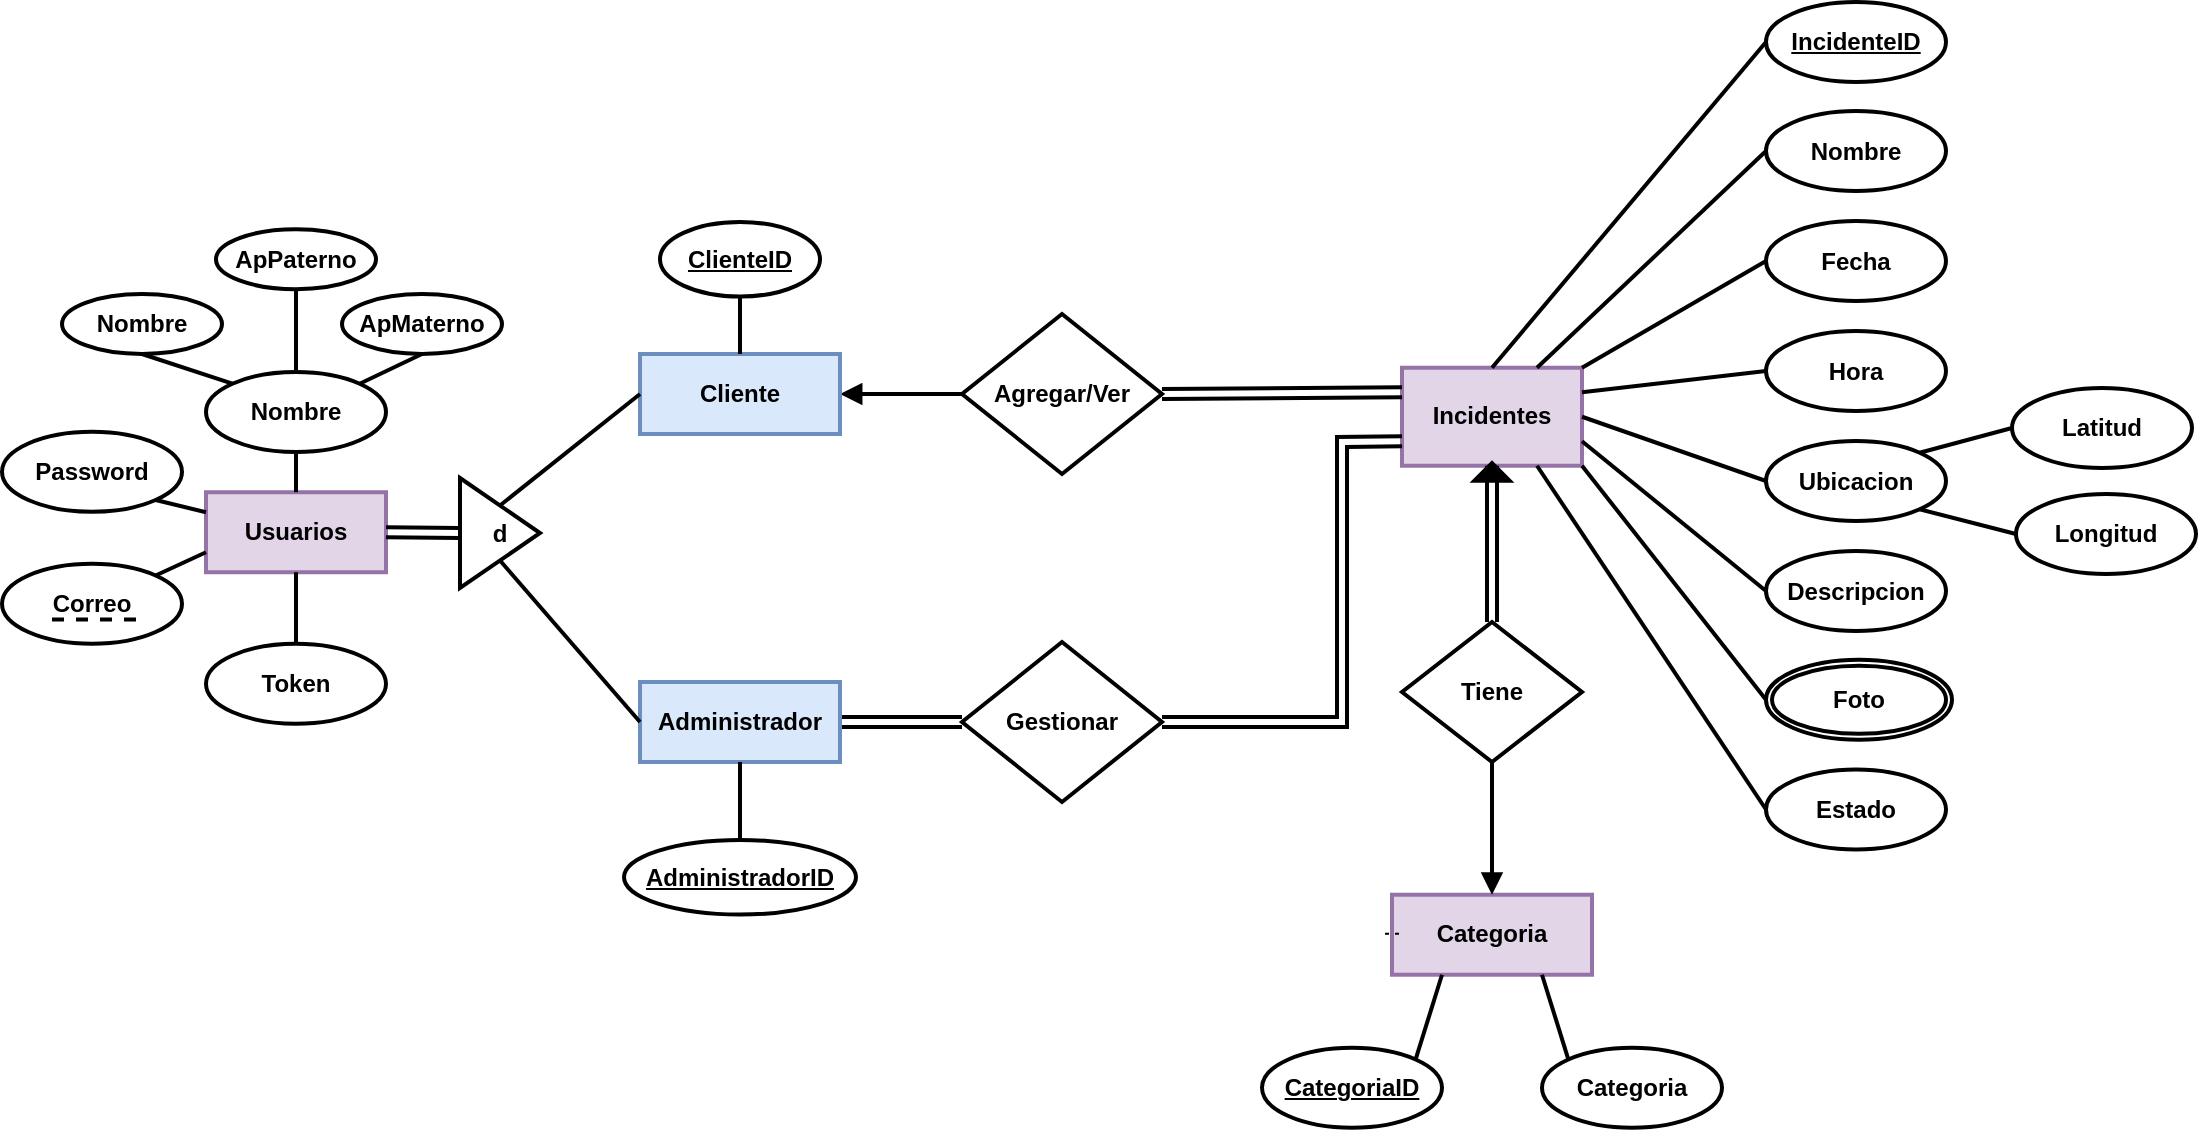 <mxfile version="26.0.16" pages="2">
  <diagram name="Página-1" id="_w4xVroBaixr34PAwp4f">
    <mxGraphModel grid="1" page="1" gridSize="10" guides="1" tooltips="1" connect="1" arrows="1" fold="1" pageScale="1" pageWidth="827" pageHeight="1169" math="0" shadow="0">
      <root>
        <mxCell id="0" />
        <mxCell id="1" parent="0" />
        <mxCell id="EYeeEo9tqfOp22l6I7jW-1" style="rounded=0;orthogonalLoop=1;jettySize=auto;html=1;entryX=0;entryY=0.5;entryDx=0;entryDy=0;endArrow=none;endFill=0;startArrow=block;startFill=1;strokeWidth=2;shape=link;exitX=1;exitY=0.5;exitDx=0;exitDy=0;" edge="1" parent="1" source="EYeeEo9tqfOp22l6I7jW-2" target="EYeeEo9tqfOp22l6I7jW-19">
          <mxGeometry relative="1" as="geometry">
            <mxPoint x="364.0" y="1111" as="targetPoint" />
          </mxGeometry>
        </mxCell>
        <mxCell id="EYeeEo9tqfOp22l6I7jW-2" value="&lt;b&gt;Administrador&lt;/b&gt;" style="rounded=0;whiteSpace=wrap;html=1;strokeWidth=2;fillColor=#dae8fc;strokeColor=#6c8ebf;" vertex="1" parent="1">
          <mxGeometry x="229" y="1090" width="100" height="40" as="geometry" />
        </mxCell>
        <mxCell id="EYeeEo9tqfOp22l6I7jW-3" value="&lt;b&gt;Incidentes&lt;/b&gt;" style="rounded=0;whiteSpace=wrap;html=1;strokeWidth=2;fillColor=#e1d5e7;strokeColor=#9673a6;" vertex="1" parent="1">
          <mxGeometry x="610" y="932.87" width="90" height="49" as="geometry" />
        </mxCell>
        <mxCell id="EYeeEo9tqfOp22l6I7jW-4" style="edgeStyle=none;shape=connector;rounded=0;orthogonalLoop=1;jettySize=auto;html=1;entryX=0;entryY=0.5;entryDx=0;entryDy=0;strokeColor=default;align=center;verticalAlign=middle;fontFamily=Helvetica;fontSize=11;fontColor=default;labelBackgroundColor=default;endArrow=none;endFill=0;strokeWidth=2;startArrow=block;startFill=1;exitX=1;exitY=0.5;exitDx=0;exitDy=0;" edge="1" parent="1" source="EYeeEo9tqfOp22l6I7jW-5" target="epzLICp0Lz9m3S4BSs6d-5">
          <mxGeometry relative="1" as="geometry">
            <mxPoint x="420" y="945" as="targetPoint" />
          </mxGeometry>
        </mxCell>
        <mxCell id="EYeeEo9tqfOp22l6I7jW-5" value="&lt;b&gt;Cliente&lt;/b&gt;" style="rounded=0;whiteSpace=wrap;html=1;strokeWidth=2;fillColor=#dae8fc;strokeColor=#6c8ebf;" vertex="1" parent="1">
          <mxGeometry x="229" y="926" width="100" height="40" as="geometry" />
        </mxCell>
        <mxCell id="EYeeEo9tqfOp22l6I7jW-9" value="&lt;b&gt;Categoria&lt;/b&gt;" style="rounded=0;whiteSpace=wrap;html=1;strokeWidth=2;fillColor=#e1d5e7;strokeColor=#9673a6;" vertex="1" parent="1">
          <mxGeometry x="605" y="1196.37" width="100" height="40" as="geometry" />
        </mxCell>
        <mxCell id="EYeeEo9tqfOp22l6I7jW-18" style="edgeStyle=none;shape=link;rounded=0;orthogonalLoop=1;jettySize=auto;html=1;entryX=0;entryY=0.75;entryDx=0;entryDy=0;strokeColor=default;align=center;verticalAlign=middle;fontFamily=Helvetica;fontSize=11;fontColor=default;labelBackgroundColor=default;endArrow=none;endFill=0;strokeWidth=2;exitX=1;exitY=0.5;exitDx=0;exitDy=0;" edge="1" parent="1" source="EYeeEo9tqfOp22l6I7jW-19" target="EYeeEo9tqfOp22l6I7jW-3">
          <mxGeometry relative="1" as="geometry">
            <Array as="points">
              <mxPoint x="580" y="1110" />
              <mxPoint x="580" y="970" />
            </Array>
          </mxGeometry>
        </mxCell>
        <mxCell id="EYeeEo9tqfOp22l6I7jW-19" value="Gestionar" style="rhombus;whiteSpace=wrap;html=1;strokeWidth=2;fontStyle=1" vertex="1" parent="1">
          <mxGeometry x="390" y="1070" width="100" height="80" as="geometry" />
        </mxCell>
        <mxCell id="EYeeEo9tqfOp22l6I7jW-20" style="shape=link;rounded=0;orthogonalLoop=1;jettySize=auto;html=1;entryX=0;entryY=0.25;entryDx=0;entryDy=0;strokeColor=default;align=center;verticalAlign=middle;fontFamily=Helvetica;fontSize=11;fontColor=default;labelBackgroundColor=default;endArrow=none;endFill=0;strokeWidth=2;exitX=1;exitY=0.5;exitDx=0;exitDy=0;" edge="1" parent="1" source="epzLICp0Lz9m3S4BSs6d-5" target="EYeeEo9tqfOp22l6I7jW-3">
          <mxGeometry relative="1" as="geometry">
            <mxPoint x="495" y="945" as="sourcePoint" />
          </mxGeometry>
        </mxCell>
        <mxCell id="EYeeEo9tqfOp22l6I7jW-22" value="&lt;b&gt;Fecha&lt;/b&gt;" style="ellipse;whiteSpace=wrap;html=1;strokeWidth=2;" vertex="1" parent="1">
          <mxGeometry x="792" y="859.5" width="90" height="40" as="geometry" />
        </mxCell>
        <mxCell id="EYeeEo9tqfOp22l6I7jW-23" value="&lt;b&gt;Hora&lt;/b&gt;" style="ellipse;whiteSpace=wrap;html=1;strokeWidth=2;" vertex="1" parent="1">
          <mxGeometry x="792" y="914.5" width="90" height="40" as="geometry" />
        </mxCell>
        <mxCell id="EYeeEo9tqfOp22l6I7jW-24" value="&lt;b&gt;Ubicacion&lt;/b&gt;" style="ellipse;whiteSpace=wrap;html=1;strokeWidth=2;" vertex="1" parent="1">
          <mxGeometry x="792" y="969.5" width="90" height="40" as="geometry" />
        </mxCell>
        <mxCell id="EYeeEo9tqfOp22l6I7jW-25" value="&lt;b&gt;Descripcion&lt;/b&gt;" style="ellipse;whiteSpace=wrap;html=1;strokeWidth=2;" vertex="1" parent="1">
          <mxGeometry x="792" y="1024.5" width="90" height="40" as="geometry" />
        </mxCell>
        <mxCell id="EYeeEo9tqfOp22l6I7jW-27" value="" style="endArrow=none;html=1;rounded=0;exitX=0;exitY=0.5;exitDx=0;exitDy=0;entryX=0.75;entryY=0;entryDx=0;entryDy=0;strokeWidth=2;" edge="1" parent="1" source="EYeeEo9tqfOp22l6I7jW-30" target="EYeeEo9tqfOp22l6I7jW-3">
          <mxGeometry width="50" height="50" relative="1" as="geometry">
            <mxPoint x="440" y="984.87" as="sourcePoint" />
            <mxPoint x="490" y="934.87" as="targetPoint" />
          </mxGeometry>
        </mxCell>
        <mxCell id="EYeeEo9tqfOp22l6I7jW-28" value="" style="endArrow=none;html=1;rounded=0;exitX=0;exitY=0.5;exitDx=0;exitDy=0;strokeWidth=2;entryX=1;entryY=0.25;entryDx=0;entryDy=0;" edge="1" parent="1" source="EYeeEo9tqfOp22l6I7jW-23" target="EYeeEo9tqfOp22l6I7jW-3">
          <mxGeometry width="50" height="50" relative="1" as="geometry">
            <mxPoint x="800" y="824.87" as="sourcePoint" />
            <mxPoint x="670" y="944.87" as="targetPoint" />
          </mxGeometry>
        </mxCell>
        <mxCell id="EYeeEo9tqfOp22l6I7jW-29" value="" style="endArrow=none;html=1;rounded=0;exitX=0;exitY=0.5;exitDx=0;exitDy=0;strokeWidth=2;entryX=1;entryY=0.5;entryDx=0;entryDy=0;" edge="1" parent="1" source="EYeeEo9tqfOp22l6I7jW-24" target="EYeeEo9tqfOp22l6I7jW-3">
          <mxGeometry width="50" height="50" relative="1" as="geometry">
            <mxPoint x="800" y="884.87" as="sourcePoint" />
            <mxPoint x="688" y="949.87" as="targetPoint" />
          </mxGeometry>
        </mxCell>
        <mxCell id="EYeeEo9tqfOp22l6I7jW-30" value="&lt;b&gt;Nombre&lt;/b&gt;" style="ellipse;whiteSpace=wrap;html=1;strokeWidth=2;" vertex="1" parent="1">
          <mxGeometry x="792" y="804.5" width="90" height="40" as="geometry" />
        </mxCell>
        <mxCell id="EYeeEo9tqfOp22l6I7jW-31" value="" style="endArrow=none;html=1;rounded=0;exitX=0;exitY=0.5;exitDx=0;exitDy=0;strokeWidth=2;entryX=1;entryY=0;entryDx=0;entryDy=0;" edge="1" parent="1" source="EYeeEo9tqfOp22l6I7jW-22" target="EYeeEo9tqfOp22l6I7jW-3">
          <mxGeometry width="50" height="50" relative="1" as="geometry">
            <mxPoint x="785.0" y="819.87" as="sourcePoint" />
            <mxPoint x="665" y="939.87" as="targetPoint" />
          </mxGeometry>
        </mxCell>
        <mxCell id="EYeeEo9tqfOp22l6I7jW-32" value="" style="endArrow=none;html=1;rounded=0;exitX=0;exitY=0.5;exitDx=0;exitDy=0;strokeWidth=2;entryX=1;entryY=0.75;entryDx=0;entryDy=0;" edge="1" parent="1" source="EYeeEo9tqfOp22l6I7jW-25" target="EYeeEo9tqfOp22l6I7jW-3">
          <mxGeometry width="50" height="50" relative="1" as="geometry">
            <mxPoint x="810" y="894.87" as="sourcePoint" />
            <mxPoint x="698" y="959.87" as="targetPoint" />
          </mxGeometry>
        </mxCell>
        <mxCell id="EYeeEo9tqfOp22l6I7jW-33" value="" style="endArrow=none;html=1;rounded=0;exitX=0;exitY=0.5;exitDx=0;exitDy=0;strokeWidth=2;entryX=1;entryY=1;entryDx=0;entryDy=0;" edge="1" parent="1" source="TI93tzozJsyL8gKTx_uQ-4" target="EYeeEo9tqfOp22l6I7jW-3">
          <mxGeometry width="50" height="50" relative="1" as="geometry">
            <mxPoint x="792" y="1098.5" as="sourcePoint" />
            <mxPoint x="708" y="969.87" as="targetPoint" />
          </mxGeometry>
        </mxCell>
        <mxCell id="EYeeEo9tqfOp22l6I7jW-34" value="&lt;b&gt;Estado&lt;/b&gt;" style="ellipse;whiteSpace=wrap;html=1;strokeWidth=2;" vertex="1" parent="1">
          <mxGeometry x="792" y="1133.75" width="90" height="40" as="geometry" />
        </mxCell>
        <mxCell id="EYeeEo9tqfOp22l6I7jW-36" value="" style="endArrow=none;html=1;rounded=0;exitX=0;exitY=0.5;exitDx=0;exitDy=0;strokeWidth=2;entryX=0.75;entryY=1;entryDx=0;entryDy=0;" edge="1" parent="1" source="EYeeEo9tqfOp22l6I7jW-34" target="EYeeEo9tqfOp22l6I7jW-3">
          <mxGeometry width="50" height="50" relative="1" as="geometry">
            <mxPoint x="801" y="1054.87" as="sourcePoint" />
            <mxPoint x="710" y="979.87" as="targetPoint" />
          </mxGeometry>
        </mxCell>
        <mxCell id="EYeeEo9tqfOp22l6I7jW-43" value="&lt;b&gt;&lt;u&gt;CategoriaID&lt;/u&gt;&lt;/b&gt;" style="ellipse;whiteSpace=wrap;html=1;strokeWidth=2;" vertex="1" parent="1">
          <mxGeometry x="540" y="1272.87" width="90" height="40" as="geometry" />
        </mxCell>
        <mxCell id="EYeeEo9tqfOp22l6I7jW-44" value="&lt;b&gt;Categoria&lt;/b&gt;" style="ellipse;whiteSpace=wrap;html=1;strokeWidth=2;" vertex="1" parent="1">
          <mxGeometry x="680" y="1272.87" width="90" height="40" as="geometry" />
        </mxCell>
        <mxCell id="EYeeEo9tqfOp22l6I7jW-45" value="" style="endArrow=none;html=1;rounded=0;strokeWidth=2;exitX=0;exitY=0;exitDx=0;exitDy=0;entryX=0.75;entryY=1;entryDx=0;entryDy=0;" edge="1" parent="1" source="EYeeEo9tqfOp22l6I7jW-44" target="EYeeEo9tqfOp22l6I7jW-9">
          <mxGeometry width="50" height="50" relative="1" as="geometry">
            <mxPoint x="710" y="1286.37" as="sourcePoint" />
            <mxPoint x="601" y="1216.37" as="targetPoint" />
          </mxGeometry>
        </mxCell>
        <mxCell id="EYeeEo9tqfOp22l6I7jW-46" value="" style="endArrow=none;html=1;rounded=0;strokeWidth=2;exitX=1;exitY=0;exitDx=0;exitDy=0;entryX=0.25;entryY=1;entryDx=0;entryDy=0;" edge="1" parent="1" source="EYeeEo9tqfOp22l6I7jW-43" target="EYeeEo9tqfOp22l6I7jW-9">
          <mxGeometry width="50" height="50" relative="1" as="geometry">
            <mxPoint x="595" y="1276.37" as="sourcePoint" />
            <mxPoint x="665" y="1226.37" as="targetPoint" />
            <Array as="points" />
          </mxGeometry>
        </mxCell>
        <mxCell id="EYeeEo9tqfOp22l6I7jW-47" value="Tiene" style="rhombus;whiteSpace=wrap;html=1;strokeWidth=2;fontStyle=1" vertex="1" parent="1">
          <mxGeometry x="610" y="1060" width="90" height="70" as="geometry" />
        </mxCell>
        <mxCell id="EYeeEo9tqfOp22l6I7jW-48" value="" style="endArrow=none;html=1;rounded=0;strokeWidth=2;entryX=0.5;entryY=1;entryDx=0;entryDy=0;exitX=0.5;exitY=0;exitDx=0;exitDy=0;endFill=1;startFill=1;startArrow=block;" edge="1" parent="1" source="EYeeEo9tqfOp22l6I7jW-9" target="EYeeEo9tqfOp22l6I7jW-47">
          <mxGeometry width="50" height="50" relative="1" as="geometry">
            <mxPoint x="715" y="1286.37" as="sourcePoint" />
            <mxPoint x="685" y="1246.37" as="targetPoint" />
          </mxGeometry>
        </mxCell>
        <mxCell id="EYeeEo9tqfOp22l6I7jW-49" value="" style="endArrow=block;html=1;rounded=0;strokeWidth=2;entryX=0.5;entryY=1;entryDx=0;entryDy=0;exitX=0.5;exitY=0;exitDx=0;exitDy=0;endFill=1;shape=link;" edge="1" parent="1" source="EYeeEo9tqfOp22l6I7jW-47" target="EYeeEo9tqfOp22l6I7jW-3">
          <mxGeometry width="50" height="50" relative="1" as="geometry">
            <mxPoint x="655" y="1030.87" as="sourcePoint" />
            <mxPoint x="655" y="979.87" as="targetPoint" />
          </mxGeometry>
        </mxCell>
        <mxCell id="EYeeEo9tqfOp22l6I7jW-50" value="" style="triangle;whiteSpace=wrap;html=1;rotation=-90;fillColor=#000000;" vertex="1" parent="1">
          <mxGeometry x="650" y="974.87" width="10" height="20" as="geometry" />
        </mxCell>
        <mxCell id="EYeeEo9tqfOp22l6I7jW-52" value="&lt;b&gt;Usuarios&lt;/b&gt;" style="rounded=0;whiteSpace=wrap;html=1;strokeWidth=2;fillColor=#e1d5e7;strokeColor=#9673a6;" vertex="1" parent="1">
          <mxGeometry x="12" y="995.12" width="90" height="40" as="geometry" />
        </mxCell>
        <mxCell id="EYeeEo9tqfOp22l6I7jW-53" value="&lt;b&gt;Correo&lt;/b&gt;" style="ellipse;whiteSpace=wrap;html=1;strokeWidth=2;" vertex="1" parent="1">
          <mxGeometry x="-90" y="1030.87" width="90" height="40" as="geometry" />
        </mxCell>
        <mxCell id="EYeeEo9tqfOp22l6I7jW-54" value="&lt;b&gt;Password&lt;/b&gt;" style="ellipse;whiteSpace=wrap;html=1;strokeWidth=2;" vertex="1" parent="1">
          <mxGeometry x="-90" y="964.87" width="90" height="40" as="geometry" />
        </mxCell>
        <mxCell id="EYeeEo9tqfOp22l6I7jW-58" value="" style="endArrow=none;dashed=1;html=1;rounded=0;strokeWidth=2;" edge="1" parent="1">
          <mxGeometry width="50" height="50" relative="1" as="geometry">
            <mxPoint x="-65" y="1058.75" as="sourcePoint" />
            <mxPoint x="-23" y="1058.75" as="targetPoint" />
          </mxGeometry>
        </mxCell>
        <mxCell id="EYeeEo9tqfOp22l6I7jW-60" style="rounded=0;orthogonalLoop=1;jettySize=auto;html=1;entryX=0;entryY=0.25;entryDx=0;entryDy=0;endArrow=none;endFill=0;exitX=1;exitY=1;exitDx=0;exitDy=0;strokeWidth=2;" edge="1" parent="1" source="EYeeEo9tqfOp22l6I7jW-54" target="EYeeEo9tqfOp22l6I7jW-52">
          <mxGeometry relative="1" as="geometry">
            <mxPoint x="330" y="1159.12" as="sourcePoint" />
            <mxPoint x="392" y="1151.12" as="targetPoint" />
          </mxGeometry>
        </mxCell>
        <mxCell id="EYeeEo9tqfOp22l6I7jW-61" style="rounded=0;orthogonalLoop=1;jettySize=auto;html=1;entryX=0;entryY=0.75;entryDx=0;entryDy=0;endArrow=none;endFill=0;exitX=1;exitY=0;exitDx=0;exitDy=0;strokeWidth=2;" edge="1" parent="1" source="EYeeEo9tqfOp22l6I7jW-53" target="EYeeEo9tqfOp22l6I7jW-52">
          <mxGeometry relative="1" as="geometry">
            <mxPoint x="22" y="955.12" as="sourcePoint" />
            <mxPoint x="67" y="1005.12" as="targetPoint" />
          </mxGeometry>
        </mxCell>
        <mxCell id="EYeeEo9tqfOp22l6I7jW-62" value="&lt;b&gt;d&lt;/b&gt;" style="triangle;whiteSpace=wrap;html=1;rotation=0;strokeWidth=2;align=center;" vertex="1" parent="1">
          <mxGeometry x="139" y="988" width="40" height="55" as="geometry" />
        </mxCell>
        <mxCell id="EYeeEo9tqfOp22l6I7jW-65" value="&lt;b&gt;&lt;u&gt;AdministradorID&lt;/u&gt;&lt;/b&gt;" style="ellipse;whiteSpace=wrap;html=1;strokeWidth=2;" vertex="1" parent="1">
          <mxGeometry x="221" y="1169" width="116" height="37.25" as="geometry" />
        </mxCell>
        <mxCell id="EYeeEo9tqfOp22l6I7jW-66" value="&lt;b&gt;&lt;u&gt;ClienteID&lt;/u&gt;&lt;/b&gt;" style="ellipse;whiteSpace=wrap;html=1;strokeWidth=2;" vertex="1" parent="1">
          <mxGeometry x="239" y="860" width="80" height="37.25" as="geometry" />
        </mxCell>
        <mxCell id="EYeeEo9tqfOp22l6I7jW-67" style="rounded=0;orthogonalLoop=1;jettySize=auto;html=1;entryX=0.5;entryY=0;entryDx=0;entryDy=0;endArrow=none;endFill=0;exitX=0.5;exitY=1;exitDx=0;exitDy=0;strokeWidth=2;" edge="1" parent="1" source="EYeeEo9tqfOp22l6I7jW-66" target="EYeeEo9tqfOp22l6I7jW-5">
          <mxGeometry relative="1" as="geometry">
            <mxPoint x="-56" y="900" as="sourcePoint" />
            <mxPoint x="-56" y="950" as="targetPoint" />
          </mxGeometry>
        </mxCell>
        <mxCell id="EYeeEo9tqfOp22l6I7jW-68" style="rounded=0;orthogonalLoop=1;jettySize=auto;html=1;entryX=0.5;entryY=0;entryDx=0;entryDy=0;endArrow=none;endFill=0;exitX=0.5;exitY=1;exitDx=0;exitDy=0;strokeWidth=2;" edge="1" parent="1" source="EYeeEo9tqfOp22l6I7jW-2" target="EYeeEo9tqfOp22l6I7jW-65">
          <mxGeometry relative="1" as="geometry">
            <mxPoint x="283" y="933" as="sourcePoint" />
            <mxPoint x="283" y="959" as="targetPoint" />
          </mxGeometry>
        </mxCell>
        <mxCell id="EYeeEo9tqfOp22l6I7jW-69" style="rounded=0;orthogonalLoop=1;jettySize=auto;html=1;entryX=1;entryY=0.5;entryDx=0;entryDy=0;endArrow=none;endFill=0;exitX=0;exitY=0.5;exitDx=0;exitDy=0;strokeWidth=2;shape=link;" edge="1" parent="1" source="EYeeEo9tqfOp22l6I7jW-62" target="EYeeEo9tqfOp22l6I7jW-52">
          <mxGeometry relative="1" as="geometry">
            <mxPoint x="17" y="900" as="sourcePoint" />
            <mxPoint x="17" y="950" as="targetPoint" />
          </mxGeometry>
        </mxCell>
        <mxCell id="EYeeEo9tqfOp22l6I7jW-70" style="rounded=0;orthogonalLoop=1;jettySize=auto;html=1;entryX=0.5;entryY=0;entryDx=0;entryDy=0;endArrow=none;endFill=0;exitX=0;exitY=0.5;exitDx=0;exitDy=0;strokeWidth=2;" edge="1" parent="1" source="EYeeEo9tqfOp22l6I7jW-5" target="EYeeEo9tqfOp22l6I7jW-62">
          <mxGeometry relative="1" as="geometry">
            <mxPoint x="284" y="909" as="sourcePoint" />
            <mxPoint x="284" y="935" as="targetPoint" />
          </mxGeometry>
        </mxCell>
        <mxCell id="EYeeEo9tqfOp22l6I7jW-75" style="edgeStyle=none;shape=link;rounded=0;orthogonalLoop=1;jettySize=auto;html=1;entryX=0;entryY=0.5;entryDx=0;entryDy=0;strokeColor=default;align=center;verticalAlign=middle;fontFamily=Helvetica;fontSize=11;fontColor=default;labelBackgroundColor=default;endArrow=none;endFill=0;strokeWidth=2;exitX=1;exitY=0.5;exitDx=0;exitDy=0;" edge="1" parent="1" target="EYeeEo9tqfOp22l6I7jW-9">
          <mxGeometry relative="1" as="geometry">
            <mxPoint x="605" y="1215.37" as="sourcePoint" />
            <mxPoint x="620" y="1011.37" as="targetPoint" />
          </mxGeometry>
        </mxCell>
        <mxCell id="E4OK1gESRs0Z6tMOKwre-1" value="&lt;b&gt;Nombre&lt;/b&gt;" style="ellipse;whiteSpace=wrap;html=1;strokeWidth=2;" vertex="1" parent="1">
          <mxGeometry x="12" y="935" width="90" height="40" as="geometry" />
        </mxCell>
        <mxCell id="E4OK1gESRs0Z6tMOKwre-2" style="rounded=0;orthogonalLoop=1;jettySize=auto;html=1;entryX=0.5;entryY=0;entryDx=0;entryDy=0;endArrow=none;endFill=0;exitX=0.5;exitY=1;exitDx=0;exitDy=0;strokeWidth=2;" edge="1" parent="1" source="E4OK1gESRs0Z6tMOKwre-1" target="EYeeEo9tqfOp22l6I7jW-52">
          <mxGeometry relative="1" as="geometry">
            <mxPoint x="-40.18" y="1025.12" as="sourcePoint" />
            <mxPoint x="-5.82" y="1085.64" as="targetPoint" />
          </mxGeometry>
        </mxCell>
        <mxCell id="E4OK1gESRs0Z6tMOKwre-3" value="&lt;b&gt;Nombre&lt;/b&gt;" style="ellipse;whiteSpace=wrap;html=1;strokeWidth=2;" vertex="1" parent="1">
          <mxGeometry x="-60" y="896" width="80" height="30" as="geometry" />
        </mxCell>
        <mxCell id="E4OK1gESRs0Z6tMOKwre-4" value="&lt;b&gt;ApMaterno&lt;/b&gt;" style="ellipse;whiteSpace=wrap;html=1;strokeWidth=2;" vertex="1" parent="1">
          <mxGeometry x="80" y="896" width="80" height="30" as="geometry" />
        </mxCell>
        <mxCell id="E4OK1gESRs0Z6tMOKwre-5" value="&lt;b&gt;ApPaterno&lt;/b&gt;" style="ellipse;whiteSpace=wrap;html=1;strokeWidth=2;" vertex="1" parent="1">
          <mxGeometry x="17" y="863.63" width="80" height="30" as="geometry" />
        </mxCell>
        <mxCell id="E4OK1gESRs0Z6tMOKwre-6" style="rounded=0;orthogonalLoop=1;jettySize=auto;html=1;entryX=0;entryY=0;entryDx=0;entryDy=0;endArrow=none;endFill=0;exitX=0.5;exitY=1;exitDx=0;exitDy=0;strokeWidth=2;" edge="1" parent="1" source="E4OK1gESRs0Z6tMOKwre-3" target="E4OK1gESRs0Z6tMOKwre-1">
          <mxGeometry relative="1" as="geometry">
            <mxPoint x="-11" y="1025.12" as="sourcePoint" />
            <mxPoint x="22" y="1025.12" as="targetPoint" />
          </mxGeometry>
        </mxCell>
        <mxCell id="E4OK1gESRs0Z6tMOKwre-7" style="rounded=0;orthogonalLoop=1;jettySize=auto;html=1;entryX=1;entryY=0;entryDx=0;entryDy=0;endArrow=none;endFill=0;exitX=0.5;exitY=1;exitDx=0;exitDy=0;strokeWidth=2;" edge="1" parent="1" source="E4OK1gESRs0Z6tMOKwre-4" target="E4OK1gESRs0Z6tMOKwre-1">
          <mxGeometry relative="1" as="geometry">
            <mxPoint x="-131" y="990.12" as="sourcePoint" />
            <mxPoint x="-88" y="1011.12" as="targetPoint" />
          </mxGeometry>
        </mxCell>
        <mxCell id="E4OK1gESRs0Z6tMOKwre-8" style="rounded=0;orthogonalLoop=1;jettySize=auto;html=1;entryX=0.5;entryY=0;entryDx=0;entryDy=0;endArrow=none;endFill=0;exitX=0.5;exitY=1;exitDx=0;exitDy=0;strokeWidth=2;" edge="1" parent="1" source="E4OK1gESRs0Z6tMOKwre-5" target="E4OK1gESRs0Z6tMOKwre-1">
          <mxGeometry relative="1" as="geometry">
            <mxPoint x="-121" y="1000.12" as="sourcePoint" />
            <mxPoint x="-78" y="1021.12" as="targetPoint" />
          </mxGeometry>
        </mxCell>
        <mxCell id="E4OK1gESRs0Z6tMOKwre-9" value="&lt;b&gt;Latitud&lt;/b&gt;" style="ellipse;whiteSpace=wrap;html=1;strokeWidth=2;" vertex="1" parent="1">
          <mxGeometry x="915" y="943" width="90" height="40" as="geometry" />
        </mxCell>
        <mxCell id="E4OK1gESRs0Z6tMOKwre-10" value="&lt;b&gt;Longitud&lt;/b&gt;" style="ellipse;whiteSpace=wrap;html=1;strokeWidth=2;" vertex="1" parent="1">
          <mxGeometry x="917" y="996.0" width="90" height="40" as="geometry" />
        </mxCell>
        <mxCell id="E4OK1gESRs0Z6tMOKwre-11" value="" style="endArrow=none;html=1;rounded=0;exitX=0;exitY=0.5;exitDx=0;exitDy=0;strokeWidth=2;entryX=1;entryY=0;entryDx=0;entryDy=0;" edge="1" parent="1" source="E4OK1gESRs0Z6tMOKwre-9" target="EYeeEo9tqfOp22l6I7jW-24">
          <mxGeometry width="50" height="50" relative="1" as="geometry">
            <mxPoint x="802" y="1008.0" as="sourcePoint" />
            <mxPoint x="712" y="1028.0" as="targetPoint" />
          </mxGeometry>
        </mxCell>
        <mxCell id="E4OK1gESRs0Z6tMOKwre-12" value="" style="endArrow=none;html=1;rounded=0;exitX=0;exitY=0.5;exitDx=0;exitDy=0;strokeWidth=2;entryX=1;entryY=1;entryDx=0;entryDy=0;" edge="1" parent="1" source="E4OK1gESRs0Z6tMOKwre-10" target="EYeeEo9tqfOp22l6I7jW-24">
          <mxGeometry width="50" height="50" relative="1" as="geometry">
            <mxPoint x="812" y="1018.0" as="sourcePoint" />
            <mxPoint x="722" y="1038.0" as="targetPoint" />
          </mxGeometry>
        </mxCell>
        <mxCell id="qEO9r_r178GJdTMXaN0q-1" value="&lt;b style=&quot;font-size: 12.0px;&quot;&gt;&lt;u&gt;IncidenteID&lt;/u&gt;&lt;/b&gt;" style="ellipse;whiteSpace=wrap;html=1;strokeWidth=2;" vertex="1" parent="1">
          <mxGeometry x="792" y="750" width="90" height="40" as="geometry" />
        </mxCell>
        <mxCell id="qEO9r_r178GJdTMXaN0q-2" value="" style="endArrow=none;html=1;rounded=0;exitX=0;exitY=0.5;exitDx=0;exitDy=0;entryX=0.5;entryY=0;entryDx=0;entryDy=0;strokeWidth=2;" edge="1" parent="1" source="qEO9r_r178GJdTMXaN0q-1" target="EYeeEo9tqfOp22l6I7jW-3">
          <mxGeometry width="50" height="50" relative="1" as="geometry">
            <mxPoint x="800" y="764.87" as="sourcePoint" />
            <mxPoint x="665" y="949.87" as="targetPoint" />
          </mxGeometry>
        </mxCell>
        <mxCell id="TI93tzozJsyL8gKTx_uQ-3" style="rounded=0;orthogonalLoop=1;jettySize=auto;html=1;entryX=0.5;entryY=1;entryDx=0;entryDy=0;endArrow=none;endFill=0;exitX=0;exitY=0.5;exitDx=0;exitDy=0;strokeWidth=2;" edge="1" parent="1" source="EYeeEo9tqfOp22l6I7jW-2" target="EYeeEo9tqfOp22l6I7jW-62">
          <mxGeometry relative="1" as="geometry">
            <mxPoint x="239" y="956" as="sourcePoint" />
            <mxPoint x="169" y="1012" as="targetPoint" />
          </mxGeometry>
        </mxCell>
        <mxCell id="TI93tzozJsyL8gKTx_uQ-4" value="&lt;b&gt;Foto&lt;/b&gt;" style="ellipse;shape=doubleEllipse;margin=3;whiteSpace=wrap;html=1;align=center;strokeWidth=2;" vertex="1" parent="1">
          <mxGeometry x="792" y="1078.87" width="93" height="40" as="geometry" />
        </mxCell>
        <mxCell id="epzLICp0Lz9m3S4BSs6d-1" value="&lt;b&gt;Token&lt;/b&gt;" style="ellipse;whiteSpace=wrap;html=1;strokeWidth=2;" vertex="1" parent="1">
          <mxGeometry x="12" y="1070.87" width="90" height="40" as="geometry" />
        </mxCell>
        <mxCell id="epzLICp0Lz9m3S4BSs6d-4" style="rounded=0;orthogonalLoop=1;jettySize=auto;html=1;entryX=0.5;entryY=1;entryDx=0;entryDy=0;endArrow=none;endFill=0;exitX=0.5;exitY=0;exitDx=0;exitDy=0;strokeWidth=2;" edge="1" parent="1" source="epzLICp0Lz9m3S4BSs6d-1" target="EYeeEo9tqfOp22l6I7jW-52">
          <mxGeometry relative="1" as="geometry">
            <mxPoint x="67" y="985" as="sourcePoint" />
            <mxPoint x="67" y="1005" as="targetPoint" />
          </mxGeometry>
        </mxCell>
        <mxCell id="epzLICp0Lz9m3S4BSs6d-5" value="&lt;span style=&quot;font-size: 12.0px;&quot;&gt;Agregar/Ver&lt;/span&gt;" style="rhombus;whiteSpace=wrap;html=1;strokeWidth=2;fontStyle=1" vertex="1" parent="1">
          <mxGeometry x="390" y="906" width="100" height="80" as="geometry" />
        </mxCell>
      </root>
    </mxGraphModel>
  </diagram>
  <diagram id="iFRMKfFgBvbct8lsDBZd" name="Página-2">
    <mxGraphModel grid="1" page="1" gridSize="10" guides="1" tooltips="1" connect="1" arrows="1" fold="1" pageScale="1" pageWidth="827" pageHeight="1169" math="0" shadow="0">
      <root>
        <mxCell id="0" />
        <mxCell id="1" parent="0" />
        <mxCell id="x8ybsu9Go8pO5ww-hZS5-1" value="Cliente" style="shape=table;startSize=30;container=1;collapsible=1;childLayout=tableLayout;fixedRows=1;rowLines=0;fontStyle=1;align=center;resizeLast=1;html=1;fontFamily=Helvetica;fontSize=11;fontColor=default;labelBackgroundColor=light-dark(#d4e1f5, #ededed);strokeWidth=2;fillColor=light-dark(#d4e1f5, #ededed);" vertex="1" parent="1">
          <mxGeometry x="180" y="60" width="180" height="240" as="geometry" />
        </mxCell>
        <mxCell id="x8ybsu9Go8pO5ww-hZS5-2" value="" style="shape=tableRow;horizontal=0;startSize=0;swimlaneHead=0;swimlaneBody=0;fillColor=none;collapsible=0;dropTarget=0;points=[[0,0.5],[1,0.5]];portConstraint=eastwest;top=0;left=0;right=0;bottom=1;fontFamily=Helvetica;fontSize=11;fontColor=default;labelBackgroundColor=default;strokeWidth=2;" vertex="1" parent="x8ybsu9Go8pO5ww-hZS5-1">
          <mxGeometry y="30" width="180" height="30" as="geometry" />
        </mxCell>
        <mxCell id="x8ybsu9Go8pO5ww-hZS5-3" value="PK" style="shape=partialRectangle;connectable=0;fillColor=none;top=0;left=0;bottom=0;right=0;fontStyle=1;overflow=hidden;whiteSpace=wrap;html=1;fontFamily=Helvetica;fontSize=11;fontColor=default;labelBackgroundColor=default;strokeWidth=2;" vertex="1" parent="x8ybsu9Go8pO5ww-hZS5-2">
          <mxGeometry width="30" height="30" as="geometry">
            <mxRectangle width="30" height="30" as="alternateBounds" />
          </mxGeometry>
        </mxCell>
        <mxCell id="x8ybsu9Go8pO5ww-hZS5-4" value="ClienteID: bigint" style="shape=partialRectangle;connectable=0;fillColor=none;top=0;left=0;bottom=0;right=0;align=left;spacingLeft=6;fontStyle=5;overflow=hidden;whiteSpace=wrap;html=1;fontFamily=Helvetica;fontSize=11;fontColor=default;labelBackgroundColor=default;strokeWidth=2;" vertex="1" parent="x8ybsu9Go8pO5ww-hZS5-2">
          <mxGeometry x="30" width="150" height="30" as="geometry">
            <mxRectangle width="150" height="30" as="alternateBounds" />
          </mxGeometry>
        </mxCell>
        <mxCell id="x8ybsu9Go8pO5ww-hZS5-5" value="" style="shape=tableRow;horizontal=0;startSize=0;swimlaneHead=0;swimlaneBody=0;fillColor=none;collapsible=0;dropTarget=0;points=[[0,0.5],[1,0.5]];portConstraint=eastwest;top=0;left=0;right=0;bottom=0;fontFamily=Helvetica;fontSize=11;fontColor=default;labelBackgroundColor=default;strokeWidth=2;" vertex="1" parent="x8ybsu9Go8pO5ww-hZS5-1">
          <mxGeometry y="60" width="180" height="30" as="geometry" />
        </mxCell>
        <mxCell id="x8ybsu9Go8pO5ww-hZS5-6" value="" style="shape=partialRectangle;connectable=0;fillColor=none;top=0;left=0;bottom=0;right=0;editable=1;overflow=hidden;whiteSpace=wrap;html=1;fontFamily=Helvetica;fontSize=11;fontColor=default;labelBackgroundColor=default;strokeWidth=2;" vertex="1" parent="x8ybsu9Go8pO5ww-hZS5-5">
          <mxGeometry width="30" height="30" as="geometry">
            <mxRectangle width="30" height="30" as="alternateBounds" />
          </mxGeometry>
        </mxCell>
        <mxCell id="x8ybsu9Go8pO5ww-hZS5-7" value="Nombre : varchar(100)" style="shape=partialRectangle;connectable=0;fillColor=none;top=0;left=0;bottom=0;right=0;align=left;spacingLeft=6;overflow=hidden;whiteSpace=wrap;html=1;fontFamily=Helvetica;fontSize=11;fontColor=default;labelBackgroundColor=default;strokeWidth=2;" vertex="1" parent="x8ybsu9Go8pO5ww-hZS5-5">
          <mxGeometry x="30" width="150" height="30" as="geometry">
            <mxRectangle width="150" height="30" as="alternateBounds" />
          </mxGeometry>
        </mxCell>
        <mxCell id="ixjX1cyE5EA5-aWFWqZk-1" value="" style="shape=tableRow;horizontal=0;startSize=0;swimlaneHead=0;swimlaneBody=0;fillColor=none;collapsible=0;dropTarget=0;points=[[0,0.5],[1,0.5]];portConstraint=eastwest;top=0;left=0;right=0;bottom=0;fontFamily=Helvetica;fontSize=11;fontColor=default;labelBackgroundColor=default;strokeWidth=2;" vertex="1" parent="x8ybsu9Go8pO5ww-hZS5-1">
          <mxGeometry y="90" width="180" height="30" as="geometry" />
        </mxCell>
        <mxCell id="ixjX1cyE5EA5-aWFWqZk-2" value="" style="shape=partialRectangle;connectable=0;fillColor=none;top=0;left=0;bottom=0;right=0;editable=1;overflow=hidden;whiteSpace=wrap;html=1;fontFamily=Helvetica;fontSize=11;fontColor=default;labelBackgroundColor=default;strokeWidth=2;" vertex="1" parent="ixjX1cyE5EA5-aWFWqZk-1">
          <mxGeometry width="30" height="30" as="geometry">
            <mxRectangle width="30" height="30" as="alternateBounds" />
          </mxGeometry>
        </mxCell>
        <mxCell id="ixjX1cyE5EA5-aWFWqZk-3" value="ApPaterno : varchar(100)" style="shape=partialRectangle;connectable=0;fillColor=none;top=0;left=0;bottom=0;right=0;align=left;spacingLeft=6;overflow=hidden;whiteSpace=wrap;html=1;fontFamily=Helvetica;fontSize=11;fontColor=default;labelBackgroundColor=default;strokeWidth=2;" vertex="1" parent="ixjX1cyE5EA5-aWFWqZk-1">
          <mxGeometry x="30" width="150" height="30" as="geometry">
            <mxRectangle width="150" height="30" as="alternateBounds" />
          </mxGeometry>
        </mxCell>
        <mxCell id="ixjX1cyE5EA5-aWFWqZk-4" value="" style="shape=tableRow;horizontal=0;startSize=0;swimlaneHead=0;swimlaneBody=0;fillColor=none;collapsible=0;dropTarget=0;points=[[0,0.5],[1,0.5]];portConstraint=eastwest;top=0;left=0;right=0;bottom=0;fontFamily=Helvetica;fontSize=11;fontColor=default;labelBackgroundColor=default;strokeWidth=2;" vertex="1" parent="x8ybsu9Go8pO5ww-hZS5-1">
          <mxGeometry y="120" width="180" height="30" as="geometry" />
        </mxCell>
        <mxCell id="ixjX1cyE5EA5-aWFWqZk-5" value="" style="shape=partialRectangle;connectable=0;fillColor=none;top=0;left=0;bottom=0;right=0;editable=1;overflow=hidden;whiteSpace=wrap;html=1;fontFamily=Helvetica;fontSize=11;fontColor=default;labelBackgroundColor=default;strokeWidth=2;" vertex="1" parent="ixjX1cyE5EA5-aWFWqZk-4">
          <mxGeometry width="30" height="30" as="geometry">
            <mxRectangle width="30" height="30" as="alternateBounds" />
          </mxGeometry>
        </mxCell>
        <mxCell id="ixjX1cyE5EA5-aWFWqZk-6" value="ApMaterno : varchar(100)" style="shape=partialRectangle;connectable=0;fillColor=none;top=0;left=0;bottom=0;right=0;align=left;spacingLeft=6;overflow=hidden;whiteSpace=wrap;html=1;fontFamily=Helvetica;fontSize=11;fontColor=default;labelBackgroundColor=default;strokeWidth=2;" vertex="1" parent="ixjX1cyE5EA5-aWFWqZk-4">
          <mxGeometry x="30" width="150" height="30" as="geometry">
            <mxRectangle width="150" height="30" as="alternateBounds" />
          </mxGeometry>
        </mxCell>
        <mxCell id="x8ybsu9Go8pO5ww-hZS5-8" value="" style="shape=tableRow;horizontal=0;startSize=0;swimlaneHead=0;swimlaneBody=0;fillColor=none;collapsible=0;dropTarget=0;points=[[0,0.5],[1,0.5]];portConstraint=eastwest;top=0;left=0;right=0;bottom=0;fontFamily=Helvetica;fontSize=11;fontColor=default;labelBackgroundColor=default;strokeWidth=2;" vertex="1" parent="x8ybsu9Go8pO5ww-hZS5-1">
          <mxGeometry y="150" width="180" height="30" as="geometry" />
        </mxCell>
        <mxCell id="x8ybsu9Go8pO5ww-hZS5-9" value="" style="shape=partialRectangle;connectable=0;fillColor=none;top=0;left=0;bottom=0;right=0;editable=1;overflow=hidden;whiteSpace=wrap;html=1;fontFamily=Helvetica;fontSize=11;fontColor=default;labelBackgroundColor=default;strokeWidth=2;" vertex="1" parent="x8ybsu9Go8pO5ww-hZS5-8">
          <mxGeometry width="30" height="30" as="geometry">
            <mxRectangle width="30" height="30" as="alternateBounds" />
          </mxGeometry>
        </mxCell>
        <mxCell id="x8ybsu9Go8pO5ww-hZS5-10" value="Correo : varchar(50)" style="shape=partialRectangle;connectable=0;fillColor=none;top=0;left=0;bottom=0;right=0;align=left;spacingLeft=6;overflow=hidden;whiteSpace=wrap;html=1;fontFamily=Helvetica;fontSize=11;fontColor=default;labelBackgroundColor=default;strokeWidth=2;" vertex="1" parent="x8ybsu9Go8pO5ww-hZS5-8">
          <mxGeometry x="30" width="150" height="30" as="geometry">
            <mxRectangle width="150" height="30" as="alternateBounds" />
          </mxGeometry>
        </mxCell>
        <mxCell id="x8ybsu9Go8pO5ww-hZS5-11" value="" style="shape=tableRow;horizontal=0;startSize=0;swimlaneHead=0;swimlaneBody=0;fillColor=none;collapsible=0;dropTarget=0;points=[[0,0.5],[1,0.5]];portConstraint=eastwest;top=0;left=0;right=0;bottom=0;fontFamily=Helvetica;fontSize=11;fontColor=default;labelBackgroundColor=default;strokeWidth=2;" vertex="1" parent="x8ybsu9Go8pO5ww-hZS5-1">
          <mxGeometry y="180" width="180" height="30" as="geometry" />
        </mxCell>
        <mxCell id="x8ybsu9Go8pO5ww-hZS5-12" value="" style="shape=partialRectangle;connectable=0;fillColor=none;top=0;left=0;bottom=0;right=0;editable=1;overflow=hidden;whiteSpace=wrap;html=1;fontFamily=Helvetica;fontSize=11;fontColor=default;labelBackgroundColor=default;strokeWidth=2;" vertex="1" parent="x8ybsu9Go8pO5ww-hZS5-11">
          <mxGeometry width="30" height="30" as="geometry">
            <mxRectangle width="30" height="30" as="alternateBounds" />
          </mxGeometry>
        </mxCell>
        <mxCell id="x8ybsu9Go8pO5ww-hZS5-13" value="Password : varchar(50)" style="shape=partialRectangle;connectable=0;fillColor=none;top=0;left=0;bottom=0;right=0;align=left;spacingLeft=6;overflow=hidden;whiteSpace=wrap;html=1;fontFamily=Helvetica;fontSize=11;fontColor=default;labelBackgroundColor=default;strokeWidth=2;" vertex="1" parent="x8ybsu9Go8pO5ww-hZS5-11">
          <mxGeometry x="30" width="150" height="30" as="geometry">
            <mxRectangle width="150" height="30" as="alternateBounds" />
          </mxGeometry>
        </mxCell>
        <mxCell id="_NgJH4En5BanrlUuijnK-1" style="shape=tableRow;horizontal=0;startSize=0;swimlaneHead=0;swimlaneBody=0;fillColor=none;collapsible=0;dropTarget=0;points=[[0,0.5],[1,0.5]];portConstraint=eastwest;top=0;left=0;right=0;bottom=0;fontFamily=Helvetica;fontSize=11;fontColor=default;labelBackgroundColor=default;strokeWidth=2;" vertex="1" parent="x8ybsu9Go8pO5ww-hZS5-1">
          <mxGeometry y="210" width="180" height="30" as="geometry" />
        </mxCell>
        <mxCell id="_NgJH4En5BanrlUuijnK-2" style="shape=partialRectangle;connectable=0;fillColor=none;top=0;left=0;bottom=0;right=0;editable=1;overflow=hidden;whiteSpace=wrap;html=1;fontFamily=Helvetica;fontSize=11;fontColor=default;labelBackgroundColor=default;strokeWidth=2;" vertex="1" parent="_NgJH4En5BanrlUuijnK-1">
          <mxGeometry width="30" height="30" as="geometry">
            <mxRectangle width="30" height="30" as="alternateBounds" />
          </mxGeometry>
        </mxCell>
        <mxCell id="_NgJH4En5BanrlUuijnK-3" value="Token:&amp;nbsp;varchar(30)" style="shape=partialRectangle;connectable=0;fillColor=none;top=0;left=0;bottom=0;right=0;align=left;spacingLeft=6;overflow=hidden;whiteSpace=wrap;html=1;fontFamily=Helvetica;fontSize=11;fontColor=default;labelBackgroundColor=default;strokeWidth=2;" vertex="1" parent="_NgJH4En5BanrlUuijnK-1">
          <mxGeometry x="30" width="150" height="30" as="geometry">
            <mxRectangle width="150" height="30" as="alternateBounds" />
          </mxGeometry>
        </mxCell>
        <mxCell id="x8ybsu9Go8pO5ww-hZS5-14" value="Administrador" style="shape=table;startSize=30;container=1;collapsible=1;childLayout=tableLayout;fixedRows=1;rowLines=0;fontStyle=1;align=center;resizeLast=1;html=1;fontFamily=Helvetica;fontSize=11;fontColor=default;labelBackgroundColor=light-dark(#d4e1f5, #ededed);strokeWidth=2;fillColor=light-dark(#d4e1f5, #ededed);" vertex="1" parent="1">
          <mxGeometry x="181" y="320" width="180" height="240" as="geometry" />
        </mxCell>
        <mxCell id="x8ybsu9Go8pO5ww-hZS5-15" value="" style="shape=tableRow;horizontal=0;startSize=0;swimlaneHead=0;swimlaneBody=0;fillColor=none;collapsible=0;dropTarget=0;points=[[0,0.5],[1,0.5]];portConstraint=eastwest;top=0;left=0;right=0;bottom=1;fontFamily=Helvetica;fontSize=11;fontColor=default;labelBackgroundColor=default;strokeWidth=2;" vertex="1" parent="x8ybsu9Go8pO5ww-hZS5-14">
          <mxGeometry y="30" width="180" height="30" as="geometry" />
        </mxCell>
        <mxCell id="x8ybsu9Go8pO5ww-hZS5-16" value="PK" style="shape=partialRectangle;connectable=0;fillColor=none;top=0;left=0;bottom=0;right=0;fontStyle=1;overflow=hidden;whiteSpace=wrap;html=1;fontFamily=Helvetica;fontSize=11;fontColor=default;labelBackgroundColor=default;strokeWidth=2;" vertex="1" parent="x8ybsu9Go8pO5ww-hZS5-15">
          <mxGeometry width="30" height="30" as="geometry">
            <mxRectangle width="30" height="30" as="alternateBounds" />
          </mxGeometry>
        </mxCell>
        <mxCell id="x8ybsu9Go8pO5ww-hZS5-17" value="AdmiID: bigint" style="shape=partialRectangle;connectable=0;fillColor=none;top=0;left=0;bottom=0;right=0;align=left;spacingLeft=6;fontStyle=5;overflow=hidden;whiteSpace=wrap;html=1;fontFamily=Helvetica;fontSize=11;fontColor=default;labelBackgroundColor=default;strokeWidth=2;" vertex="1" parent="x8ybsu9Go8pO5ww-hZS5-15">
          <mxGeometry x="30" width="150" height="30" as="geometry">
            <mxRectangle width="150" height="30" as="alternateBounds" />
          </mxGeometry>
        </mxCell>
        <mxCell id="V4vgwMdxxwNMeI7wYLac-1" value="" style="shape=tableRow;horizontal=0;startSize=0;swimlaneHead=0;swimlaneBody=0;fillColor=none;collapsible=0;dropTarget=0;points=[[0,0.5],[1,0.5]];portConstraint=eastwest;top=0;left=0;right=0;bottom=0;fontFamily=Helvetica;fontSize=11;fontColor=default;labelBackgroundColor=default;strokeWidth=2;" vertex="1" parent="x8ybsu9Go8pO5ww-hZS5-14">
          <mxGeometry y="60" width="180" height="30" as="geometry" />
        </mxCell>
        <mxCell id="V4vgwMdxxwNMeI7wYLac-2" value="" style="shape=partialRectangle;connectable=0;fillColor=none;top=0;left=0;bottom=0;right=0;editable=1;overflow=hidden;whiteSpace=wrap;html=1;fontFamily=Helvetica;fontSize=11;fontColor=default;labelBackgroundColor=default;strokeWidth=2;" vertex="1" parent="V4vgwMdxxwNMeI7wYLac-1">
          <mxGeometry width="30" height="30" as="geometry">
            <mxRectangle width="30" height="30" as="alternateBounds" />
          </mxGeometry>
        </mxCell>
        <mxCell id="V4vgwMdxxwNMeI7wYLac-3" value="Nombre : varchar(50)" style="shape=partialRectangle;connectable=0;fillColor=none;top=0;left=0;bottom=0;right=0;align=left;spacingLeft=6;overflow=hidden;whiteSpace=wrap;html=1;fontFamily=Helvetica;fontSize=11;fontColor=default;labelBackgroundColor=default;strokeWidth=2;" vertex="1" parent="V4vgwMdxxwNMeI7wYLac-1">
          <mxGeometry x="30" width="150" height="30" as="geometry">
            <mxRectangle width="150" height="30" as="alternateBounds" />
          </mxGeometry>
        </mxCell>
        <mxCell id="V4vgwMdxxwNMeI7wYLac-4" value="" style="shape=tableRow;horizontal=0;startSize=0;swimlaneHead=0;swimlaneBody=0;fillColor=none;collapsible=0;dropTarget=0;points=[[0,0.5],[1,0.5]];portConstraint=eastwest;top=0;left=0;right=0;bottom=0;fontFamily=Helvetica;fontSize=11;fontColor=default;labelBackgroundColor=default;strokeWidth=2;" vertex="1" parent="x8ybsu9Go8pO5ww-hZS5-14">
          <mxGeometry y="90" width="180" height="30" as="geometry" />
        </mxCell>
        <mxCell id="V4vgwMdxxwNMeI7wYLac-5" value="" style="shape=partialRectangle;connectable=0;fillColor=none;top=0;left=0;bottom=0;right=0;editable=1;overflow=hidden;whiteSpace=wrap;html=1;fontFamily=Helvetica;fontSize=11;fontColor=default;labelBackgroundColor=default;strokeWidth=2;" vertex="1" parent="V4vgwMdxxwNMeI7wYLac-4">
          <mxGeometry width="30" height="30" as="geometry">
            <mxRectangle width="30" height="30" as="alternateBounds" />
          </mxGeometry>
        </mxCell>
        <mxCell id="V4vgwMdxxwNMeI7wYLac-6" value="ApPaterno : varchar(50)" style="shape=partialRectangle;connectable=0;fillColor=none;top=0;left=0;bottom=0;right=0;align=left;spacingLeft=6;overflow=hidden;whiteSpace=wrap;html=1;fontFamily=Helvetica;fontSize=11;fontColor=default;labelBackgroundColor=default;strokeWidth=2;" vertex="1" parent="V4vgwMdxxwNMeI7wYLac-4">
          <mxGeometry x="30" width="150" height="30" as="geometry">
            <mxRectangle width="150" height="30" as="alternateBounds" />
          </mxGeometry>
        </mxCell>
        <mxCell id="V4vgwMdxxwNMeI7wYLac-7" value="" style="shape=tableRow;horizontal=0;startSize=0;swimlaneHead=0;swimlaneBody=0;fillColor=none;collapsible=0;dropTarget=0;points=[[0,0.5],[1,0.5]];portConstraint=eastwest;top=0;left=0;right=0;bottom=0;fontFamily=Helvetica;fontSize=11;fontColor=default;labelBackgroundColor=default;strokeWidth=2;" vertex="1" parent="x8ybsu9Go8pO5ww-hZS5-14">
          <mxGeometry y="120" width="180" height="30" as="geometry" />
        </mxCell>
        <mxCell id="V4vgwMdxxwNMeI7wYLac-8" value="" style="shape=partialRectangle;connectable=0;fillColor=none;top=0;left=0;bottom=0;right=0;editable=1;overflow=hidden;whiteSpace=wrap;html=1;fontFamily=Helvetica;fontSize=11;fontColor=default;labelBackgroundColor=default;strokeWidth=2;" vertex="1" parent="V4vgwMdxxwNMeI7wYLac-7">
          <mxGeometry width="30" height="30" as="geometry">
            <mxRectangle width="30" height="30" as="alternateBounds" />
          </mxGeometry>
        </mxCell>
        <mxCell id="V4vgwMdxxwNMeI7wYLac-9" value="ApMaterno : varchar(50)" style="shape=partialRectangle;connectable=0;fillColor=none;top=0;left=0;bottom=0;right=0;align=left;spacingLeft=6;overflow=hidden;whiteSpace=wrap;html=1;fontFamily=Helvetica;fontSize=11;fontColor=default;labelBackgroundColor=default;strokeWidth=2;" vertex="1" parent="V4vgwMdxxwNMeI7wYLac-7">
          <mxGeometry x="30" width="150" height="30" as="geometry">
            <mxRectangle width="150" height="30" as="alternateBounds" />
          </mxGeometry>
        </mxCell>
        <mxCell id="x8ybsu9Go8pO5ww-hZS5-21" value="" style="shape=tableRow;horizontal=0;startSize=0;swimlaneHead=0;swimlaneBody=0;fillColor=none;collapsible=0;dropTarget=0;points=[[0,0.5],[1,0.5]];portConstraint=eastwest;top=0;left=0;right=0;bottom=0;fontFamily=Helvetica;fontSize=11;fontColor=default;labelBackgroundColor=default;strokeWidth=2;" vertex="1" parent="x8ybsu9Go8pO5ww-hZS5-14">
          <mxGeometry y="150" width="180" height="30" as="geometry" />
        </mxCell>
        <mxCell id="x8ybsu9Go8pO5ww-hZS5-22" value="" style="shape=partialRectangle;connectable=0;fillColor=none;top=0;left=0;bottom=0;right=0;editable=1;overflow=hidden;whiteSpace=wrap;html=1;fontFamily=Helvetica;fontSize=11;fontColor=default;labelBackgroundColor=default;strokeWidth=2;" vertex="1" parent="x8ybsu9Go8pO5ww-hZS5-21">
          <mxGeometry width="30" height="30" as="geometry">
            <mxRectangle width="30" height="30" as="alternateBounds" />
          </mxGeometry>
        </mxCell>
        <mxCell id="x8ybsu9Go8pO5ww-hZS5-23" value="Password : varchar(50)" style="shape=partialRectangle;connectable=0;fillColor=none;top=0;left=0;bottom=0;right=0;align=left;spacingLeft=6;overflow=hidden;whiteSpace=wrap;html=1;fontFamily=Helvetica;fontSize=11;fontColor=default;labelBackgroundColor=default;strokeWidth=2;" vertex="1" parent="x8ybsu9Go8pO5ww-hZS5-21">
          <mxGeometry x="30" width="150" height="30" as="geometry">
            <mxRectangle width="150" height="30" as="alternateBounds" />
          </mxGeometry>
        </mxCell>
        <mxCell id="x8ybsu9Go8pO5ww-hZS5-18" value="" style="shape=tableRow;horizontal=0;startSize=0;swimlaneHead=0;swimlaneBody=0;fillColor=none;collapsible=0;dropTarget=0;points=[[0,0.5],[1,0.5]];portConstraint=eastwest;top=0;left=0;right=0;bottom=0;fontFamily=Helvetica;fontSize=11;fontColor=default;labelBackgroundColor=default;strokeWidth=2;" vertex="1" parent="x8ybsu9Go8pO5ww-hZS5-14">
          <mxGeometry y="180" width="180" height="30" as="geometry" />
        </mxCell>
        <mxCell id="x8ybsu9Go8pO5ww-hZS5-19" value="" style="shape=partialRectangle;connectable=0;fillColor=none;top=0;left=0;bottom=0;right=0;editable=1;overflow=hidden;whiteSpace=wrap;html=1;fontFamily=Helvetica;fontSize=11;fontColor=default;labelBackgroundColor=default;strokeWidth=2;" vertex="1" parent="x8ybsu9Go8pO5ww-hZS5-18">
          <mxGeometry width="30" height="30" as="geometry">
            <mxRectangle width="30" height="30" as="alternateBounds" />
          </mxGeometry>
        </mxCell>
        <mxCell id="x8ybsu9Go8pO5ww-hZS5-20" value="Correo : varchar(50)" style="shape=partialRectangle;connectable=0;fillColor=none;top=0;left=0;bottom=0;right=0;align=left;spacingLeft=6;overflow=hidden;whiteSpace=wrap;html=1;fontFamily=Helvetica;fontSize=11;fontColor=default;labelBackgroundColor=default;strokeWidth=2;" vertex="1" parent="x8ybsu9Go8pO5ww-hZS5-18">
          <mxGeometry x="30" width="150" height="30" as="geometry">
            <mxRectangle width="150" height="30" as="alternateBounds" />
          </mxGeometry>
        </mxCell>
        <mxCell id="_NgJH4En5BanrlUuijnK-4" style="shape=tableRow;horizontal=0;startSize=0;swimlaneHead=0;swimlaneBody=0;fillColor=none;collapsible=0;dropTarget=0;points=[[0,0.5],[1,0.5]];portConstraint=eastwest;top=0;left=0;right=0;bottom=0;fontFamily=Helvetica;fontSize=11;fontColor=default;labelBackgroundColor=default;strokeWidth=2;" vertex="1" parent="x8ybsu9Go8pO5ww-hZS5-14">
          <mxGeometry y="210" width="180" height="30" as="geometry" />
        </mxCell>
        <mxCell id="_NgJH4En5BanrlUuijnK-5" style="shape=partialRectangle;connectable=0;fillColor=none;top=0;left=0;bottom=0;right=0;editable=1;overflow=hidden;whiteSpace=wrap;html=1;fontFamily=Helvetica;fontSize=11;fontColor=default;labelBackgroundColor=default;strokeWidth=2;" vertex="1" parent="_NgJH4En5BanrlUuijnK-4">
          <mxGeometry width="30" height="30" as="geometry">
            <mxRectangle width="30" height="30" as="alternateBounds" />
          </mxGeometry>
        </mxCell>
        <mxCell id="_NgJH4En5BanrlUuijnK-6" value="Token:&amp;nbsp;varchar(30)" style="shape=partialRectangle;connectable=0;fillColor=none;top=0;left=0;bottom=0;right=0;align=left;spacingLeft=6;overflow=hidden;whiteSpace=wrap;html=1;fontFamily=Helvetica;fontSize=11;fontColor=default;labelBackgroundColor=default;strokeWidth=2;" vertex="1" parent="_NgJH4En5BanrlUuijnK-4">
          <mxGeometry x="30" width="150" height="30" as="geometry">
            <mxRectangle width="150" height="30" as="alternateBounds" />
          </mxGeometry>
        </mxCell>
        <mxCell id="x8ybsu9Go8pO5ww-hZS5-27" value="Categoria" style="shape=table;startSize=30;container=1;collapsible=1;childLayout=tableLayout;fixedRows=1;rowLines=0;fontStyle=1;align=center;resizeLast=1;html=1;fontFamily=Helvetica;fontSize=11;fontColor=default;labelBackgroundColor=light-dark(#d4e1f5, #ededed);strokeWidth=2;fillColor=light-dark(#d4e1f5, #ededed);" vertex="1" parent="1">
          <mxGeometry x="780" y="200" width="180" height="90" as="geometry" />
        </mxCell>
        <mxCell id="x8ybsu9Go8pO5ww-hZS5-28" value="" style="shape=tableRow;horizontal=0;startSize=0;swimlaneHead=0;swimlaneBody=0;fillColor=none;collapsible=0;dropTarget=0;points=[[0,0.5],[1,0.5]];portConstraint=eastwest;top=0;left=0;right=0;bottom=1;fontFamily=Helvetica;fontSize=11;fontColor=default;labelBackgroundColor=default;strokeWidth=2;" vertex="1" parent="x8ybsu9Go8pO5ww-hZS5-27">
          <mxGeometry y="30" width="180" height="30" as="geometry" />
        </mxCell>
        <mxCell id="x8ybsu9Go8pO5ww-hZS5-29" value="PK" style="shape=partialRectangle;connectable=0;fillColor=none;top=0;left=0;bottom=0;right=0;fontStyle=1;overflow=hidden;whiteSpace=wrap;html=1;fontFamily=Helvetica;fontSize=11;fontColor=default;labelBackgroundColor=default;strokeWidth=2;" vertex="1" parent="x8ybsu9Go8pO5ww-hZS5-28">
          <mxGeometry width="30" height="30" as="geometry">
            <mxRectangle width="30" height="30" as="alternateBounds" />
          </mxGeometry>
        </mxCell>
        <mxCell id="x8ybsu9Go8pO5ww-hZS5-30" value="CategoriaID: bigint" style="shape=partialRectangle;connectable=0;fillColor=none;top=0;left=0;bottom=0;right=0;align=left;spacingLeft=6;fontStyle=5;overflow=hidden;whiteSpace=wrap;html=1;fontFamily=Helvetica;fontSize=11;fontColor=default;labelBackgroundColor=default;strokeWidth=2;" vertex="1" parent="x8ybsu9Go8pO5ww-hZS5-28">
          <mxGeometry x="30" width="150" height="30" as="geometry">
            <mxRectangle width="150" height="30" as="alternateBounds" />
          </mxGeometry>
        </mxCell>
        <mxCell id="x8ybsu9Go8pO5ww-hZS5-31" value="" style="shape=tableRow;horizontal=0;startSize=0;swimlaneHead=0;swimlaneBody=0;fillColor=none;collapsible=0;dropTarget=0;points=[[0,0.5],[1,0.5]];portConstraint=eastwest;top=0;left=0;right=0;bottom=0;fontFamily=Helvetica;fontSize=11;fontColor=default;labelBackgroundColor=default;strokeWidth=2;" vertex="1" parent="x8ybsu9Go8pO5ww-hZS5-27">
          <mxGeometry y="60" width="180" height="30" as="geometry" />
        </mxCell>
        <mxCell id="x8ybsu9Go8pO5ww-hZS5-32" value="" style="shape=partialRectangle;connectable=0;fillColor=none;top=0;left=0;bottom=0;right=0;editable=1;overflow=hidden;whiteSpace=wrap;html=1;fontFamily=Helvetica;fontSize=11;fontColor=default;labelBackgroundColor=default;strokeWidth=2;" vertex="1" parent="x8ybsu9Go8pO5ww-hZS5-31">
          <mxGeometry width="30" height="30" as="geometry">
            <mxRectangle width="30" height="30" as="alternateBounds" />
          </mxGeometry>
        </mxCell>
        <mxCell id="x8ybsu9Go8pO5ww-hZS5-33" value="Categoria: varchar(80)" style="shape=partialRectangle;connectable=0;fillColor=none;top=0;left=0;bottom=0;right=0;align=left;spacingLeft=6;overflow=hidden;whiteSpace=wrap;html=1;fontFamily=Helvetica;fontSize=11;fontColor=default;labelBackgroundColor=default;strokeWidth=2;" vertex="1" parent="x8ybsu9Go8pO5ww-hZS5-31">
          <mxGeometry x="30" width="150" height="30" as="geometry">
            <mxRectangle width="150" height="30" as="alternateBounds" />
          </mxGeometry>
        </mxCell>
        <mxCell id="xebK80BjNcvrvO3vmzvM-1" value="&lt;span style=&quot;background-color: rgb(212, 225, 245);&quot;&gt;Incidente&lt;/span&gt;" style="shape=table;startSize=30;container=1;collapsible=1;childLayout=tableLayout;fixedRows=1;rowLines=0;fontStyle=1;align=center;resizeLast=1;html=1;fontFamily=Helvetica;fontSize=11;fontColor=default;labelBackgroundColor=default;strokeWidth=2;fillColor=#D4E1F5;" vertex="1" parent="1">
          <mxGeometry x="500" y="60" width="180" height="320" as="geometry" />
        </mxCell>
        <mxCell id="xebK80BjNcvrvO3vmzvM-2" value="" style="shape=tableRow;horizontal=0;startSize=0;swimlaneHead=0;swimlaneBody=0;fillColor=none;collapsible=0;dropTarget=0;points=[[0,0.5],[1,0.5]];portConstraint=eastwest;top=0;left=0;right=0;bottom=1;fontFamily=Helvetica;fontSize=11;fontColor=default;labelBackgroundColor=default;strokeWidth=2;" vertex="1" parent="xebK80BjNcvrvO3vmzvM-1">
          <mxGeometry y="30" width="180" height="30" as="geometry" />
        </mxCell>
        <mxCell id="xebK80BjNcvrvO3vmzvM-3" value="PK" style="shape=partialRectangle;connectable=0;fillColor=none;top=0;left=0;bottom=0;right=0;fontStyle=1;overflow=hidden;whiteSpace=wrap;html=1;fontFamily=Helvetica;fontSize=11;fontColor=default;labelBackgroundColor=default;strokeWidth=2;" vertex="1" parent="xebK80BjNcvrvO3vmzvM-2">
          <mxGeometry width="30" height="30" as="geometry">
            <mxRectangle width="30" height="30" as="alternateBounds" />
          </mxGeometry>
        </mxCell>
        <mxCell id="xebK80BjNcvrvO3vmzvM-4" value="IncidenteID: bigint" style="shape=partialRectangle;connectable=0;fillColor=none;top=0;left=0;bottom=0;right=0;align=left;spacingLeft=6;fontStyle=5;overflow=hidden;whiteSpace=wrap;html=1;fontFamily=Helvetica;fontSize=11;fontColor=default;labelBackgroundColor=default;strokeWidth=2;" vertex="1" parent="xebK80BjNcvrvO3vmzvM-2">
          <mxGeometry x="30" width="150" height="30" as="geometry">
            <mxRectangle width="150" height="30" as="alternateBounds" />
          </mxGeometry>
        </mxCell>
        <mxCell id="HP7ayfzPBNpVEZWiLAQ4-4" style="shape=tableRow;horizontal=0;startSize=0;swimlaneHead=0;swimlaneBody=0;fillColor=none;collapsible=0;dropTarget=0;points=[[0,0.5],[1,0.5]];portConstraint=eastwest;top=0;left=0;right=0;bottom=1;fontFamily=Helvetica;fontSize=11;fontColor=default;labelBackgroundColor=default;strokeWidth=2;" vertex="1" parent="xebK80BjNcvrvO3vmzvM-1">
          <mxGeometry y="60" width="180" height="30" as="geometry" />
        </mxCell>
        <mxCell id="HP7ayfzPBNpVEZWiLAQ4-5" value="&lt;b&gt;FK&lt;/b&gt;" style="shape=partialRectangle;connectable=0;fillColor=none;top=0;left=0;bottom=0;right=0;editable=1;overflow=hidden;whiteSpace=wrap;html=1;fontFamily=Helvetica;fontSize=11;fontColor=default;labelBackgroundColor=default;strokeWidth=2;" vertex="1" parent="HP7ayfzPBNpVEZWiLAQ4-4">
          <mxGeometry width="30" height="30" as="geometry">
            <mxRectangle width="30" height="30" as="alternateBounds" />
          </mxGeometry>
        </mxCell>
        <mxCell id="HP7ayfzPBNpVEZWiLAQ4-6" value="&lt;b&gt;ClienteID: bigint&lt;/b&gt;" style="shape=partialRectangle;connectable=0;fillColor=none;top=0;left=0;bottom=0;right=0;align=left;spacingLeft=6;overflow=hidden;whiteSpace=wrap;html=1;fontFamily=Helvetica;fontSize=11;fontColor=default;labelBackgroundColor=default;strokeWidth=2;" vertex="1" parent="HP7ayfzPBNpVEZWiLAQ4-4">
          <mxGeometry x="30" width="150" height="30" as="geometry">
            <mxRectangle width="150" height="30" as="alternateBounds" />
          </mxGeometry>
        </mxCell>
        <mxCell id="p7_E2sHJvJaNQI8z4zhb-1" value="" style="shape=tableRow;horizontal=0;startSize=0;swimlaneHead=0;swimlaneBody=0;fillColor=none;collapsible=0;dropTarget=0;points=[[0,0.5],[1,0.5]];portConstraint=eastwest;top=0;left=0;right=0;bottom=1;fontFamily=Helvetica;fontSize=11;fontColor=default;labelBackgroundColor=default;strokeWidth=2;" vertex="1" parent="xebK80BjNcvrvO3vmzvM-1">
          <mxGeometry y="90" width="180" height="30" as="geometry" />
        </mxCell>
        <mxCell id="p7_E2sHJvJaNQI8z4zhb-2" value="&lt;b&gt;FK&lt;/b&gt;" style="shape=partialRectangle;connectable=0;fillColor=none;top=0;left=0;bottom=0;right=0;editable=1;overflow=hidden;whiteSpace=wrap;html=1;fontFamily=Helvetica;fontSize=11;fontColor=default;labelBackgroundColor=default;strokeWidth=2;" vertex="1" parent="p7_E2sHJvJaNQI8z4zhb-1">
          <mxGeometry width="30" height="30" as="geometry">
            <mxRectangle width="30" height="30" as="alternateBounds" />
          </mxGeometry>
        </mxCell>
        <mxCell id="p7_E2sHJvJaNQI8z4zhb-3" value="&lt;b&gt;CategoriaID: bigint&lt;/b&gt;" style="shape=partialRectangle;connectable=0;fillColor=none;top=0;left=0;bottom=0;right=0;align=left;spacingLeft=6;overflow=hidden;whiteSpace=wrap;html=1;fontFamily=Helvetica;fontSize=11;fontColor=default;labelBackgroundColor=default;strokeWidth=2;" vertex="1" parent="p7_E2sHJvJaNQI8z4zhb-1">
          <mxGeometry x="30" width="150" height="30" as="geometry">
            <mxRectangle width="150" height="30" as="alternateBounds" />
          </mxGeometry>
        </mxCell>
        <mxCell id="xebK80BjNcvrvO3vmzvM-5" value="" style="shape=tableRow;horizontal=0;startSize=0;swimlaneHead=0;swimlaneBody=0;fillColor=none;collapsible=0;dropTarget=0;points=[[0,0.5],[1,0.5]];portConstraint=eastwest;top=0;left=0;right=0;bottom=0;fontFamily=Helvetica;fontSize=11;fontColor=default;labelBackgroundColor=default;strokeWidth=2;" vertex="1" parent="xebK80BjNcvrvO3vmzvM-1">
          <mxGeometry y="120" width="180" height="30" as="geometry" />
        </mxCell>
        <mxCell id="xebK80BjNcvrvO3vmzvM-6" value="" style="shape=partialRectangle;connectable=0;fillColor=none;top=0;left=0;bottom=0;right=0;editable=1;overflow=hidden;whiteSpace=wrap;html=1;fontFamily=Helvetica;fontSize=11;fontColor=default;labelBackgroundColor=default;strokeWidth=2;" vertex="1" parent="xebK80BjNcvrvO3vmzvM-5">
          <mxGeometry width="30" height="30" as="geometry">
            <mxRectangle width="30" height="30" as="alternateBounds" />
          </mxGeometry>
        </mxCell>
        <mxCell id="xebK80BjNcvrvO3vmzvM-7" value="Nombre : varchar(50)" style="shape=partialRectangle;connectable=0;fillColor=none;top=0;left=0;bottom=0;right=0;align=left;spacingLeft=6;overflow=hidden;whiteSpace=wrap;html=1;fontFamily=Helvetica;fontSize=11;fontColor=default;labelBackgroundColor=default;strokeWidth=2;" vertex="1" parent="xebK80BjNcvrvO3vmzvM-5">
          <mxGeometry x="30" width="150" height="30" as="geometry">
            <mxRectangle width="150" height="30" as="alternateBounds" />
          </mxGeometry>
        </mxCell>
        <mxCell id="j8Mn9ErlMYxGNWFEoB5O-1" value="" style="shape=tableRow;horizontal=0;startSize=0;swimlaneHead=0;swimlaneBody=0;fillColor=none;collapsible=0;dropTarget=0;points=[[0,0.5],[1,0.5]];portConstraint=eastwest;top=0;left=0;right=0;bottom=0;fontFamily=Helvetica;fontSize=11;fontColor=default;labelBackgroundColor=default;strokeWidth=2;" vertex="1" parent="xebK80BjNcvrvO3vmzvM-1">
          <mxGeometry y="150" width="180" height="30" as="geometry" />
        </mxCell>
        <mxCell id="j8Mn9ErlMYxGNWFEoB5O-2" value="" style="shape=partialRectangle;connectable=0;fillColor=none;top=0;left=0;bottom=0;right=0;editable=1;overflow=hidden;whiteSpace=wrap;html=1;fontFamily=Helvetica;fontSize=11;fontColor=default;labelBackgroundColor=default;strokeWidth=2;" vertex="1" parent="j8Mn9ErlMYxGNWFEoB5O-1">
          <mxGeometry width="30" height="30" as="geometry">
            <mxRectangle width="30" height="30" as="alternateBounds" />
          </mxGeometry>
        </mxCell>
        <mxCell id="j8Mn9ErlMYxGNWFEoB5O-3" value="Descripcion : varchar(80)" style="shape=partialRectangle;connectable=0;fillColor=none;top=0;left=0;bottom=0;right=0;align=left;spacingLeft=6;overflow=hidden;whiteSpace=wrap;html=1;fontFamily=Helvetica;fontSize=11;fontColor=default;labelBackgroundColor=default;strokeWidth=2;" vertex="1" parent="j8Mn9ErlMYxGNWFEoB5O-1">
          <mxGeometry x="30" width="150" height="30" as="geometry">
            <mxRectangle width="150" height="30" as="alternateBounds" />
          </mxGeometry>
        </mxCell>
        <mxCell id="xebK80BjNcvrvO3vmzvM-8" value="" style="shape=tableRow;horizontal=0;startSize=0;swimlaneHead=0;swimlaneBody=0;fillColor=none;collapsible=0;dropTarget=0;points=[[0,0.5],[1,0.5]];portConstraint=eastwest;top=0;left=0;right=0;bottom=0;fontFamily=Helvetica;fontSize=11;fontColor=default;labelBackgroundColor=default;strokeWidth=2;" vertex="1" parent="xebK80BjNcvrvO3vmzvM-1">
          <mxGeometry y="180" width="180" height="20" as="geometry" />
        </mxCell>
        <mxCell id="xebK80BjNcvrvO3vmzvM-9" value="" style="shape=partialRectangle;connectable=0;fillColor=none;top=0;left=0;bottom=0;right=0;editable=1;overflow=hidden;whiteSpace=wrap;html=1;fontFamily=Helvetica;fontSize=11;fontColor=default;labelBackgroundColor=default;strokeWidth=2;" vertex="1" parent="xebK80BjNcvrvO3vmzvM-8">
          <mxGeometry width="30" height="20" as="geometry">
            <mxRectangle width="30" height="20" as="alternateBounds" />
          </mxGeometry>
        </mxCell>
        <mxCell id="xebK80BjNcvrvO3vmzvM-10" value="Fecha: date" style="shape=partialRectangle;connectable=0;fillColor=none;top=0;left=0;bottom=0;right=0;align=left;spacingLeft=6;overflow=hidden;whiteSpace=wrap;html=1;fontFamily=Helvetica;fontSize=11;fontColor=default;labelBackgroundColor=default;strokeWidth=2;" vertex="1" parent="xebK80BjNcvrvO3vmzvM-8">
          <mxGeometry x="30" width="150" height="20" as="geometry">
            <mxRectangle width="150" height="20" as="alternateBounds" />
          </mxGeometry>
        </mxCell>
        <mxCell id="-dFo-gOhMNfZP8ACptNq-4" value="" style="shape=tableRow;horizontal=0;startSize=0;swimlaneHead=0;swimlaneBody=0;fillColor=none;collapsible=0;dropTarget=0;points=[[0,0.5],[1,0.5]];portConstraint=eastwest;top=0;left=0;right=0;bottom=0;fontFamily=Helvetica;fontSize=11;fontColor=default;labelBackgroundColor=default;strokeWidth=2;" vertex="1" parent="xebK80BjNcvrvO3vmzvM-1">
          <mxGeometry y="200" width="180" height="30" as="geometry" />
        </mxCell>
        <mxCell id="-dFo-gOhMNfZP8ACptNq-5" value="" style="shape=partialRectangle;connectable=0;fillColor=none;top=0;left=0;bottom=0;right=0;editable=1;overflow=hidden;whiteSpace=wrap;html=1;fontFamily=Helvetica;fontSize=11;fontColor=default;labelBackgroundColor=default;strokeWidth=2;" vertex="1" parent="-dFo-gOhMNfZP8ACptNq-4">
          <mxGeometry width="30" height="30" as="geometry">
            <mxRectangle width="30" height="30" as="alternateBounds" />
          </mxGeometry>
        </mxCell>
        <mxCell id="-dFo-gOhMNfZP8ACptNq-6" value="Hora: time" style="shape=partialRectangle;connectable=0;fillColor=none;top=0;left=0;bottom=0;right=0;align=left;spacingLeft=6;overflow=hidden;whiteSpace=wrap;html=1;fontFamily=Helvetica;fontSize=11;fontColor=default;labelBackgroundColor=default;strokeWidth=2;" vertex="1" parent="-dFo-gOhMNfZP8ACptNq-4">
          <mxGeometry x="30" width="150" height="30" as="geometry">
            <mxRectangle width="150" height="30" as="alternateBounds" />
          </mxGeometry>
        </mxCell>
        <mxCell id="xebK80BjNcvrvO3vmzvM-11" value="" style="shape=tableRow;horizontal=0;startSize=0;swimlaneHead=0;swimlaneBody=0;fillColor=none;collapsible=0;dropTarget=0;points=[[0,0.5],[1,0.5]];portConstraint=eastwest;top=0;left=0;right=0;bottom=0;fontFamily=Helvetica;fontSize=11;fontColor=default;labelBackgroundColor=default;strokeWidth=2;" vertex="1" parent="xebK80BjNcvrvO3vmzvM-1">
          <mxGeometry y="230" width="180" height="30" as="geometry" />
        </mxCell>
        <mxCell id="xebK80BjNcvrvO3vmzvM-12" value="" style="shape=partialRectangle;connectable=0;fillColor=none;top=0;left=0;bottom=0;right=0;editable=1;overflow=hidden;whiteSpace=wrap;html=1;fontFamily=Helvetica;fontSize=11;fontColor=default;labelBackgroundColor=default;strokeWidth=2;" vertex="1" parent="xebK80BjNcvrvO3vmzvM-11">
          <mxGeometry width="30" height="30" as="geometry">
            <mxRectangle width="30" height="30" as="alternateBounds" />
          </mxGeometry>
        </mxCell>
        <mxCell id="xebK80BjNcvrvO3vmzvM-13" value="Longitud: numeric(10,8)" style="shape=partialRectangle;connectable=0;fillColor=none;top=0;left=0;bottom=0;right=0;align=left;spacingLeft=6;overflow=hidden;whiteSpace=wrap;html=1;fontFamily=Helvetica;fontSize=11;fontColor=default;labelBackgroundColor=default;strokeWidth=2;" vertex="1" parent="xebK80BjNcvrvO3vmzvM-11">
          <mxGeometry x="30" width="150" height="30" as="geometry">
            <mxRectangle width="150" height="30" as="alternateBounds" />
          </mxGeometry>
        </mxCell>
        <mxCell id="btNifDRAsC0codzSdV87-4" value="" style="shape=tableRow;horizontal=0;startSize=0;swimlaneHead=0;swimlaneBody=0;fillColor=none;collapsible=0;dropTarget=0;points=[[0,0.5],[1,0.5]];portConstraint=eastwest;top=0;left=0;right=0;bottom=0;fontFamily=Helvetica;fontSize=11;fontColor=default;labelBackgroundColor=default;strokeWidth=2;" vertex="1" parent="xebK80BjNcvrvO3vmzvM-1">
          <mxGeometry y="260" width="180" height="30" as="geometry" />
        </mxCell>
        <mxCell id="btNifDRAsC0codzSdV87-5" value="" style="shape=partialRectangle;connectable=0;fillColor=none;top=0;left=0;bottom=0;right=0;editable=1;overflow=hidden;whiteSpace=wrap;html=1;fontFamily=Helvetica;fontSize=11;fontColor=default;labelBackgroundColor=default;strokeWidth=2;" vertex="1" parent="btNifDRAsC0codzSdV87-4">
          <mxGeometry width="30" height="30" as="geometry">
            <mxRectangle width="30" height="30" as="alternateBounds" />
          </mxGeometry>
        </mxCell>
        <mxCell id="btNifDRAsC0codzSdV87-6" value="Latitud: numeric(10,8)" style="shape=partialRectangle;connectable=0;fillColor=none;top=0;left=0;bottom=0;right=0;align=left;spacingLeft=6;overflow=hidden;whiteSpace=wrap;html=1;fontFamily=Helvetica;fontSize=11;fontColor=default;labelBackgroundColor=default;strokeWidth=2;" vertex="1" parent="btNifDRAsC0codzSdV87-4">
          <mxGeometry x="30" width="150" height="30" as="geometry">
            <mxRectangle width="150" height="30" as="alternateBounds" />
          </mxGeometry>
        </mxCell>
        <mxCell id="lH02pGkFVUuEeChlY_4n-1" value="" style="shape=tableRow;horizontal=0;startSize=0;swimlaneHead=0;swimlaneBody=0;fillColor=none;collapsible=0;dropTarget=0;points=[[0,0.5],[1,0.5]];portConstraint=eastwest;top=0;left=0;right=0;bottom=0;fontFamily=Helvetica;fontSize=11;fontColor=default;labelBackgroundColor=default;strokeWidth=2;" vertex="1" parent="xebK80BjNcvrvO3vmzvM-1">
          <mxGeometry y="290" width="180" height="30" as="geometry" />
        </mxCell>
        <mxCell id="lH02pGkFVUuEeChlY_4n-2" value="" style="shape=partialRectangle;connectable=0;fillColor=none;top=0;left=0;bottom=0;right=0;editable=1;overflow=hidden;whiteSpace=wrap;html=1;fontFamily=Helvetica;fontSize=11;fontColor=default;labelBackgroundColor=default;strokeWidth=2;" vertex="1" parent="lH02pGkFVUuEeChlY_4n-1">
          <mxGeometry width="30" height="30" as="geometry">
            <mxRectangle width="30" height="30" as="alternateBounds" />
          </mxGeometry>
        </mxCell>
        <mxCell id="lH02pGkFVUuEeChlY_4n-3" value="Estado : ENUM" style="shape=partialRectangle;connectable=0;fillColor=none;top=0;left=0;bottom=0;right=0;align=left;spacingLeft=6;overflow=hidden;whiteSpace=wrap;html=1;fontFamily=Helvetica;fontSize=11;fontColor=default;labelBackgroundColor=default;strokeWidth=2;" vertex="1" parent="lH02pGkFVUuEeChlY_4n-1">
          <mxGeometry x="30" width="150" height="30" as="geometry">
            <mxRectangle width="150" height="30" as="alternateBounds" />
          </mxGeometry>
        </mxCell>
        <mxCell id="lH02pGkFVUuEeChlY_4n-4" value="Foto" style="shape=table;startSize=30;container=1;collapsible=1;childLayout=tableLayout;fixedRows=1;rowLines=0;fontStyle=1;align=center;resizeLast=1;html=1;fontFamily=Helvetica;fontSize=11;fontColor=default;labelBackgroundColor=light-dark(#d4e1f5, #ededed);strokeWidth=2;fillColor=light-dark(#d4e1f5, #ededed);" vertex="1" parent="1">
          <mxGeometry x="780" y="60" width="180" height="90" as="geometry" />
        </mxCell>
        <mxCell id="lH02pGkFVUuEeChlY_4n-5" value="" style="shape=tableRow;horizontal=0;startSize=0;swimlaneHead=0;swimlaneBody=0;fillColor=none;collapsible=0;dropTarget=0;points=[[0,0.5],[1,0.5]];portConstraint=eastwest;top=0;left=0;right=0;bottom=1;fontFamily=Helvetica;fontSize=11;fontColor=default;labelBackgroundColor=default;strokeWidth=2;" vertex="1" parent="lH02pGkFVUuEeChlY_4n-4">
          <mxGeometry y="30" width="180" height="30" as="geometry" />
        </mxCell>
        <mxCell id="lH02pGkFVUuEeChlY_4n-6" value="PK" style="shape=partialRectangle;connectable=0;fillColor=none;top=0;left=0;bottom=0;right=0;fontStyle=1;overflow=hidden;whiteSpace=wrap;html=1;fontFamily=Helvetica;fontSize=11;fontColor=default;labelBackgroundColor=default;strokeWidth=2;" vertex="1" parent="lH02pGkFVUuEeChlY_4n-5">
          <mxGeometry width="30" height="30" as="geometry">
            <mxRectangle width="30" height="30" as="alternateBounds" />
          </mxGeometry>
        </mxCell>
        <mxCell id="lH02pGkFVUuEeChlY_4n-7" value="FotoID: bytea" style="shape=partialRectangle;connectable=0;fillColor=none;top=0;left=0;bottom=0;right=0;align=left;spacingLeft=6;fontStyle=5;overflow=hidden;whiteSpace=wrap;html=1;fontFamily=Helvetica;fontSize=11;fontColor=default;labelBackgroundColor=default;strokeWidth=2;" vertex="1" parent="lH02pGkFVUuEeChlY_4n-5">
          <mxGeometry x="30" width="150" height="30" as="geometry">
            <mxRectangle width="150" height="30" as="alternateBounds" />
          </mxGeometry>
        </mxCell>
        <mxCell id="lH02pGkFVUuEeChlY_4n-8" value="" style="shape=tableRow;horizontal=0;startSize=0;swimlaneHead=0;swimlaneBody=0;fillColor=none;collapsible=0;dropTarget=0;points=[[0,0.5],[1,0.5]];portConstraint=eastwest;top=0;left=0;right=0;bottom=0;fontFamily=Helvetica;fontSize=11;fontColor=default;labelBackgroundColor=default;strokeWidth=2;" vertex="1" parent="lH02pGkFVUuEeChlY_4n-4">
          <mxGeometry y="60" width="180" height="30" as="geometry" />
        </mxCell>
        <mxCell id="lH02pGkFVUuEeChlY_4n-9" value="&lt;b&gt;PK&lt;/b&gt;" style="shape=partialRectangle;connectable=0;fillColor=none;top=0;left=0;bottom=0;right=0;editable=1;overflow=hidden;whiteSpace=wrap;html=1;fontFamily=Helvetica;fontSize=11;fontColor=default;labelBackgroundColor=default;strokeWidth=2;" vertex="1" parent="lH02pGkFVUuEeChlY_4n-8">
          <mxGeometry width="30" height="30" as="geometry">
            <mxRectangle width="30" height="30" as="alternateBounds" />
          </mxGeometry>
        </mxCell>
        <mxCell id="lH02pGkFVUuEeChlY_4n-10" value="&lt;b&gt;&lt;u&gt;IncidenteID&lt;/u&gt;&lt;/b&gt;&lt;span style=&quot;font-weight: 700; text-decoration-line: underline;&quot;&gt;: bigint&lt;/span&gt;" style="shape=partialRectangle;connectable=0;fillColor=none;top=0;left=0;bottom=0;right=0;align=left;spacingLeft=6;overflow=hidden;whiteSpace=wrap;html=1;fontFamily=Helvetica;fontSize=11;fontColor=default;labelBackgroundColor=default;strokeWidth=2;" vertex="1" parent="lH02pGkFVUuEeChlY_4n-8">
          <mxGeometry x="30" width="150" height="30" as="geometry">
            <mxRectangle width="150" height="30" as="alternateBounds" />
          </mxGeometry>
        </mxCell>
        <mxCell id="fhOsho-kT3ZyoWiUG5B9-2" value="" style="edgeStyle=orthogonalEdgeStyle;fontSize=12;html=1;endArrow=ERoneToMany;startArrow=ERzeroToOne;rounded=0;strokeColor=default;align=center;verticalAlign=middle;fontFamily=Helvetica;fontColor=default;labelBackgroundColor=default;entryX=0;entryY=0.5;entryDx=0;entryDy=0;exitX=1.001;exitY=0.751;exitDx=0;exitDy=0;startFill=0;endFill=0;strokeWidth=2;exitPerimeter=0;" edge="1" parent="1" source="x8ybsu9Go8pO5ww-hZS5-2" target="HP7ayfzPBNpVEZWiLAQ4-4">
          <mxGeometry width="100" height="100" relative="1" as="geometry">
            <mxPoint x="250" y="250" as="sourcePoint" />
            <mxPoint x="470" y="190" as="targetPoint" />
            <Array as="points">
              <mxPoint x="390" y="112" />
              <mxPoint x="390" y="135" />
            </Array>
          </mxGeometry>
        </mxCell>
        <mxCell id="vSJs53AIhsIy9AAj4cJR-1" value="Gestionar" style="shape=table;startSize=30;container=1;collapsible=1;childLayout=tableLayout;fixedRows=1;rowLines=0;fontStyle=1;align=center;resizeLast=1;html=1;fontFamily=Helvetica;fontSize=11;fontColor=default;labelBackgroundColor=light-dark(#d4e1f5, #ededed);strokeWidth=2;fillColor=light-dark(#d4e1f5, #ededed);" vertex="1" parent="1">
          <mxGeometry x="500" y="410" width="180" height="90" as="geometry" />
        </mxCell>
        <mxCell id="vSJs53AIhsIy9AAj4cJR-11" value="" style="shape=tableRow;horizontal=0;startSize=0;swimlaneHead=0;swimlaneBody=0;fillColor=none;collapsible=0;dropTarget=0;points=[[0,0.5],[1,0.5]];portConstraint=eastwest;top=0;left=0;right=0;bottom=0;fontFamily=Helvetica;fontSize=11;fontColor=default;labelBackgroundColor=default;strokeWidth=2;" vertex="1" parent="vSJs53AIhsIy9AAj4cJR-1">
          <mxGeometry y="30" width="180" height="30" as="geometry" />
        </mxCell>
        <mxCell id="vSJs53AIhsIy9AAj4cJR-12" value="&lt;b&gt;FK&lt;/b&gt;" style="shape=partialRectangle;connectable=0;fillColor=none;top=0;left=0;bottom=0;right=0;editable=1;overflow=hidden;whiteSpace=wrap;html=1;fontFamily=Helvetica;fontSize=11;fontColor=default;labelBackgroundColor=default;strokeWidth=2;" vertex="1" parent="vSJs53AIhsIy9AAj4cJR-11">
          <mxGeometry width="30" height="30" as="geometry">
            <mxRectangle width="30" height="30" as="alternateBounds" />
          </mxGeometry>
        </mxCell>
        <mxCell id="vSJs53AIhsIy9AAj4cJR-13" value="&lt;b&gt;IncidenteID : bigint&lt;/b&gt;" style="shape=partialRectangle;connectable=0;fillColor=none;top=0;left=0;bottom=0;right=0;align=left;spacingLeft=6;overflow=hidden;whiteSpace=wrap;html=1;fontFamily=Helvetica;fontSize=11;fontColor=default;labelBackgroundColor=default;strokeWidth=2;" vertex="1" parent="vSJs53AIhsIy9AAj4cJR-11">
          <mxGeometry x="30" width="150" height="30" as="geometry">
            <mxRectangle width="150" height="30" as="alternateBounds" />
          </mxGeometry>
        </mxCell>
        <mxCell id="vSJs53AIhsIy9AAj4cJR-2" value="" style="shape=tableRow;horizontal=0;startSize=0;swimlaneHead=0;swimlaneBody=0;fillColor=none;collapsible=0;dropTarget=0;points=[[0,0.5],[1,0.5]];portConstraint=eastwest;top=0;left=0;right=0;bottom=1;fontFamily=Helvetica;fontSize=11;fontColor=default;labelBackgroundColor=default;strokeWidth=2;" vertex="1" parent="vSJs53AIhsIy9AAj4cJR-1">
          <mxGeometry y="60" width="180" height="30" as="geometry" />
        </mxCell>
        <mxCell id="vSJs53AIhsIy9AAj4cJR-3" value="FK" style="shape=partialRectangle;connectable=0;fillColor=none;top=0;left=0;bottom=0;right=0;fontStyle=1;overflow=hidden;whiteSpace=wrap;html=1;fontFamily=Helvetica;fontSize=11;fontColor=default;labelBackgroundColor=default;strokeWidth=2;" vertex="1" parent="vSJs53AIhsIy9AAj4cJR-2">
          <mxGeometry width="30" height="30" as="geometry">
            <mxRectangle width="30" height="30" as="alternateBounds" />
          </mxGeometry>
        </mxCell>
        <mxCell id="vSJs53AIhsIy9AAj4cJR-4" value="AdmiID: bigint" style="shape=partialRectangle;connectable=0;fillColor=none;top=0;left=0;bottom=0;right=0;align=left;spacingLeft=6;fontStyle=5;overflow=hidden;whiteSpace=wrap;html=1;fontFamily=Helvetica;fontSize=11;fontColor=default;labelBackgroundColor=default;strokeWidth=2;" vertex="1" parent="vSJs53AIhsIy9AAj4cJR-2">
          <mxGeometry x="30" width="150" height="30" as="geometry">
            <mxRectangle width="150" height="30" as="alternateBounds" />
          </mxGeometry>
        </mxCell>
        <mxCell id="vSJs53AIhsIy9AAj4cJR-14" value="" style="edgeStyle=orthogonalEdgeStyle;fontSize=12;html=1;endArrow=ERoneToMany;startArrow=ERzeroToOne;rounded=0;strokeColor=default;align=center;verticalAlign=middle;fontFamily=Helvetica;fontColor=default;labelBackgroundColor=default;exitX=1;exitY=0.5;exitDx=0;exitDy=0;entryX=0;entryY=0.5;entryDx=0;entryDy=0;startFill=0;strokeWidth=2;" edge="1" parent="1" source="x8ybsu9Go8pO5ww-hZS5-15" target="vSJs53AIhsIy9AAj4cJR-2">
          <mxGeometry width="100" height="100" relative="1" as="geometry">
            <mxPoint x="560" y="370" as="sourcePoint" />
            <mxPoint x="660" y="270" as="targetPoint" />
            <Array as="points">
              <mxPoint x="400" y="365" />
              <mxPoint x="400" y="485" />
            </Array>
          </mxGeometry>
        </mxCell>
        <mxCell id="vSJs53AIhsIy9AAj4cJR-15" value="" style="edgeStyle=orthogonalEdgeStyle;fontSize=12;html=1;endArrow=ERzeroToOne;startArrow=ERoneToMany;rounded=0;strokeColor=default;align=center;verticalAlign=middle;fontFamily=Helvetica;fontColor=default;labelBackgroundColor=default;startFill=0;endFill=0;strokeWidth=2;exitX=0;exitY=0.5;exitDx=0;exitDy=0;entryX=-0.001;entryY=0.751;entryDx=0;entryDy=0;entryPerimeter=0;" edge="1" parent="1" source="vSJs53AIhsIy9AAj4cJR-11" target="xebK80BjNcvrvO3vmzvM-2">
          <mxGeometry width="100" height="100" relative="1" as="geometry">
            <mxPoint x="440" y="450" as="sourcePoint" />
            <mxPoint x="500" y="110" as="targetPoint" />
            <Array as="points">
              <mxPoint x="470" y="455" />
              <mxPoint x="470" y="113" />
            </Array>
          </mxGeometry>
        </mxCell>
        <mxCell id="6-Xxu278gAjJUKVVZ80G-1" value="" style="edgeStyle=orthogonalEdgeStyle;fontSize=12;html=1;endArrow=ERoneToMany;startArrow=ERzeroToOne;rounded=0;startFill=0;endFill=0;entryX=0;entryY=0.5;entryDx=0;entryDy=0;exitX=1;exitY=0.5;exitDx=0;exitDy=0;strokeWidth=2;" edge="1" parent="1" source="xebK80BjNcvrvO3vmzvM-2" target="lH02pGkFVUuEeChlY_4n-8">
          <mxGeometry width="100" height="100" relative="1" as="geometry">
            <mxPoint x="720" y="150" as="sourcePoint" />
            <mxPoint x="840" y="260" as="targetPoint" />
          </mxGeometry>
        </mxCell>
        <mxCell id="qHd1u73pnHnMovwTgR5y-1" value="" style="edgeStyle=orthogonalEdgeStyle;fontSize=12;html=1;endArrow=ERoneToMany;startArrow=ERzeroToOne;rounded=0;entryX=0;entryY=0.5;entryDx=0;entryDy=0;exitX=1;exitY=0.5;exitDx=0;exitDy=0;startFill=0;endFill=0;strokeWidth=2;" edge="1" parent="1" source="p7_E2sHJvJaNQI8z4zhb-1" target="x8ybsu9Go8pO5ww-hZS5-28">
          <mxGeometry width="100" height="100" relative="1" as="geometry">
            <mxPoint x="700" y="160.0" as="sourcePoint" />
            <mxPoint x="879.46" y="382.65" as="targetPoint" />
          </mxGeometry>
        </mxCell>
        <mxCell id="MY8okhJD_iENCaA3NyxA-1" value="" style="edgeStyle=entityRelationEdgeStyle;fontSize=12;html=1;endArrow=ERzeroToOne;startArrow=ERoneToMany;rounded=0;strokeColor=default;align=center;verticalAlign=middle;fontFamily=Helvetica;fontColor=default;labelBackgroundColor=default;startFill=0;endFill=0;entryX=0.999;entryY=0.322;entryDx=0;entryDy=0;exitX=0;exitY=0.333;exitDx=0;exitDy=0;exitPerimeter=0;strokeWidth=2;entryPerimeter=0;" edge="1" parent="1" source="xebK80BjNcvrvO3vmzvM-2" target="x8ybsu9Go8pO5ww-hZS5-2">
          <mxGeometry width="100" height="100" relative="1" as="geometry">
            <mxPoint x="490" y="100" as="sourcePoint" />
            <mxPoint x="509" y="122" as="targetPoint" />
          </mxGeometry>
        </mxCell>
      </root>
    </mxGraphModel>
  </diagram>
</mxfile>
